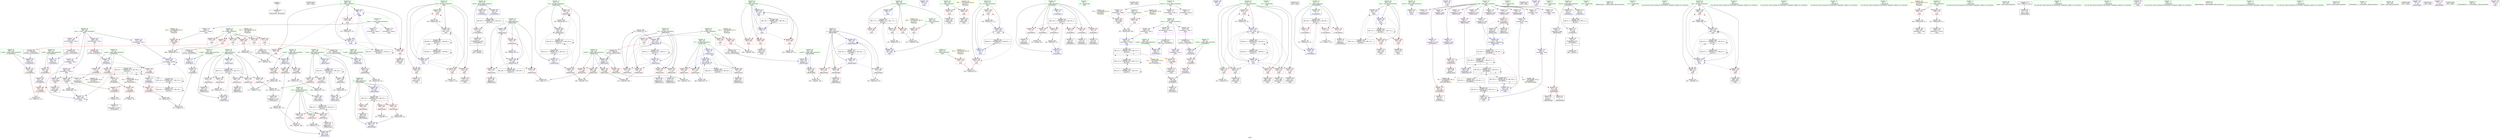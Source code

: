 digraph "SVFG" {
	label="SVFG";

	Node0x55bde8091c20 [shape=record,color=grey,label="{NodeID: 0\nNullPtr}"];
	Node0x55bde8091c20 -> Node0x55bde80ca9a0[style=solid];
	Node0x55bde812c120 [shape=record,color=black,label="{NodeID: 609\n328 = PHI()\n}"];
	Node0x55bde80d8320 [shape=record,color=blue,label="{NodeID: 277\n106\<--100\ny.addr\<--y\n_Z7outsidePiS_i\n}"];
	Node0x55bde80d8320 -> Node0x55bde80d1010[style=dashed];
	Node0x55bde80cc160 [shape=record,color=red,label="{NodeID: 194\n183\<--152\n\<--j\n_Z9lineClearii\n}"];
	Node0x55bde80cc160 -> Node0x55bde80cb460[style=solid];
	Node0x55bde80c9470 [shape=record,color=black,label="{NodeID: 111\n521\<--520\nidxprom67\<--\nmain\n}"];
	Node0x55bde80b26d0 [shape=record,color=green,label="{NodeID: 28\n102\<--103\nretval\<--retval_field_insensitive\n_Z7outsidePiS_i\n}"];
	Node0x55bde80b26d0 -> Node0x55bde80d0f40[style=solid];
	Node0x55bde80b26d0 -> Node0x55bde80d8590[style=solid];
	Node0x55bde80b26d0 -> Node0x55bde80d8730[style=solid];
	Node0x55bde80d24a0 [shape=record,color=grey,label="{NodeID: 388\n232 = Binary(231, 61, )\n}"];
	Node0x55bde80d24a0 -> Node0x55bde80d90f0[style=solid];
	Node0x55bde80d99e0 [shape=record,color=blue,label="{NodeID: 305\n288\<--324\ni\<--inc\n_Z8printMapii\n}"];
	Node0x55bde80d99e0 -> Node0x55bde80cd4e0[style=dashed];
	Node0x55bde80d99e0 -> Node0x55bde80cd5b0[style=dashed];
	Node0x55bde80d99e0 -> Node0x55bde80cd680[style=dashed];
	Node0x55bde80d99e0 -> Node0x55bde80d99e0[style=dashed];
	Node0x55bde80d99e0 -> Node0x55bde80fbb90[style=dashed];
	Node0x55bde80cd820 [shape=record,color=red,label="{NodeID: 222\n386\<--344\n\<--T\nmain\n}"];
	Node0x55bde80cd820 -> Node0x55bde80e4550[style=solid];
	Node0x55bde80cf2d0 [shape=record,color=purple,label="{NodeID: 139\n389\<--16\n\<--.str.3\nmain\n}"];
	Node0x55bde80c9ee0 [shape=record,color=green,label="{NodeID: 56\n354\<--355\nr\<--r_field_insensitive\nmain\n}"];
	Node0x55bde80c9ee0 -> Node0x55bde80d6100[style=solid];
	Node0x55bde80c9ee0 -> Node0x55bde80d61d0[style=solid];
	Node0x55bde80e3650 [shape=record,color=grey,label="{NodeID: 416\n512 = cmp(511, 46, )\n}"];
	Node0x55bde80d6d30 [shape=record,color=red,label="{NodeID: 250\n537\<--370\n\<--i13\nmain\n}"];
	Node0x55bde80d6d30 -> Node0x55bde80d36a0[style=solid];
	Node0x55bde80d0990 [shape=record,color=red,label="{NodeID: 167\n73\<--36\n\<--i\n_Z5checkPiS_i\n}"];
	Node0x55bde80d0990 -> Node0x55bde80caeb0[style=solid];
	Node0x55bde80cb600 [shape=record,color=black,label="{NodeID: 84\n213\<--212\nidxprom14\<--\n_Z9lineClearii\n}"];
	Node0x55bde80a72b0 [shape=record,color=green,label="{NodeID: 1\n10\<--1\n.str\<--dummyObj\nGlob }"];
	Node0x55bde812c220 [shape=record,color=black,label="{NodeID: 610\n380 = PHI()\n}"];
	Node0x55bde80d83f0 [shape=record,color=blue,label="{NodeID: 278\n108\<--101\nh.addr\<--h\n_Z7outsidePiS_i\n}"];
	Node0x55bde80d83f0 -> Node0x55bde80d10e0[style=dashed];
	Node0x55bde80cc230 [shape=record,color=red,label="{NodeID: 195\n215\<--152\n\<--j\n_Z9lineClearii\n}"];
	Node0x55bde80cc230 -> Node0x55bde80cb6d0[style=solid];
	Node0x55bde80c9540 [shape=record,color=black,label="{NodeID: 112\n524\<--523\nidxprom69\<--\nmain\n}"];
	Node0x55bde80b27a0 [shape=record,color=green,label="{NodeID: 29\n104\<--105\nx.addr\<--x.addr_field_insensitive\n_Z7outsidePiS_i\n}"];
	Node0x55bde80b27a0 -> Node0x55bde80d8250[style=solid];
	Node0x55bde80d2620 [shape=record,color=grey,label="{NodeID: 389\n468 = Binary(466, 467, )\n}"];
	Node0x55bde80d2620 -> Node0x55bde80da470[style=solid];
	Node0x55bde80d9ab0 [shape=record,color=blue,label="{NodeID: 306\n286\<--331\nj\<--dec\n_Z8printMapii\n}"];
	Node0x55bde80d9ab0 -> Node0x55bde80fc090[style=dashed];
	Node0x55bde80cd8f0 [shape=record,color=red,label="{NodeID: 223\n394\<--346\n\<--w\nmain\n}"];
	Node0x55bde80cd8f0 -> Node0x55bde80e37d0[style=solid];
	Node0x55bde80cf3a0 [shape=record,color=purple,label="{NodeID: 140\n428\<--16\n\<--.str.3\nmain\n}"];
	Node0x55bde80c9fb0 [shape=record,color=green,label="{NodeID: 57\n356\<--357\nx\<--x_field_insensitive\nmain\n}"];
	Node0x55bde80c9fb0 -> Node0x55bde80d62a0[style=solid];
	Node0x55bde80e37d0 [shape=record,color=grey,label="{NodeID: 417\n395 = cmp(393, 394, )\n}"];
	Node0x55bde80d6e00 [shape=record,color=red,label="{NodeID: 251\n436\<--372\n\<--j18\nmain\n}"];
	Node0x55bde80d6e00 -> Node0x55bde80e3f50[style=solid];
	Node0x55bde80d0a60 [shape=record,color=red,label="{NodeID: 168\n87\<--36\n\<--i\n_Z5checkPiS_i\n}"];
	Node0x55bde80d0a60 -> Node0x55bde80d3b20[style=solid];
	Node0x55bde80cb6d0 [shape=record,color=black,label="{NodeID: 85\n216\<--215\nidxprom16\<--\n_Z9lineClearii\n}"];
	Node0x55bde80a7aa0 [shape=record,color=green,label="{NodeID: 2\n12\<--1\n.str.1\<--dummyObj\nGlob }"];
	Node0x55bde812c320 [shape=record,color=black,label="{NodeID: 611\n390 = PHI()\n}"];
	Node0x55bde80f7f90 [shape=record,color=black,label="{NodeID: 445\nMR_43V_3 = PHI(MR_43V_4, MR_43V_2, )\npts\{159 \}\n}"];
	Node0x55bde80f7f90 -> Node0x55bde80cca50[style=dashed];
	Node0x55bde80f7f90 -> Node0x55bde80ccb20[style=dashed];
	Node0x55bde80f7f90 -> Node0x55bde80ccbf0[style=dashed];
	Node0x55bde80f7f90 -> Node0x55bde80d95d0[style=dashed];
	Node0x55bde80d84c0 [shape=record,color=blue,label="{NodeID: 279\n110\<--42\ni\<--\n_Z7outsidePiS_i\n}"];
	Node0x55bde80d84c0 -> Node0x55bde80fb690[style=dashed];
	Node0x55bde80cc300 [shape=record,color=red,label="{NodeID: 196\n223\<--152\n\<--j\n_Z9lineClearii\n}"];
	Node0x55bde80cc300 -> Node0x55bde80d3ca0[style=solid];
	Node0x55bde80c9610 [shape=record,color=black,label="{NodeID: 113\n545\<--544\ntobool79\<--\nmain\n}"];
	Node0x55bde80b2870 [shape=record,color=green,label="{NodeID: 30\n106\<--107\ny.addr\<--y.addr_field_insensitive\n_Z7outsidePiS_i\n}"];
	Node0x55bde80b2870 -> Node0x55bde80d1010[style=solid];
	Node0x55bde80b2870 -> Node0x55bde80d8320[style=solid];
	Node0x55bde80d27a0 [shape=record,color=grey,label="{NodeID: 390\n418 = Binary(417, 61, )\n}"];
	Node0x55bde80d27a0 -> Node0x55bde80da060[style=solid];
	Node0x55bde80d9b80 [shape=record,color=blue,label="{NodeID: 307\n342\<--42\nretval\<--\nmain\n}"];
	Node0x55bde80cd9c0 [shape=record,color=red,label="{NodeID: 224\n532\<--346\n\<--w\nmain\n|{<s0>8}}"];
	Node0x55bde80cd9c0:s0 -> Node0x55bde812d080[style=solid,color=red];
	Node0x55bde80cf470 [shape=record,color=purple,label="{NodeID: 141\n542\<--18\n\<--.str.4\nmain\n}"];
	Node0x55bde80ca080 [shape=record,color=green,label="{NodeID: 58\n358\<--359\nnow_x\<--now_x_field_insensitive\nmain\n}"];
	Node0x55bde80ca080 -> Node0x55bde80cf610[style=solid];
	Node0x55bde80ca080 -> Node0x55bde80cf6e0[style=solid];
	Node0x55bde80ca080 -> Node0x55bde80cf7b0[style=solid];
	Node0x55bde80ca080 -> Node0x55bde80cf880[style=solid];
	Node0x55bde80e3950 [shape=record,color=grey,label="{NodeID: 418\n53 = cmp(52, 42, )\n}"];
	Node0x55bde80d6ed0 [shape=record,color=red,label="{NodeID: 252\n446\<--372\n\<--j18\nmain\n}"];
	Node0x55bde80d6ed0 -> Node0x55bde80c8d20[style=solid];
	Node0x55bde80d0b30 [shape=record,color=red,label="{NodeID: 169\n52\<--51\n\<--arrayidx\n_Z5checkPiS_i\n}"];
	Node0x55bde80d0b30 -> Node0x55bde80e3950[style=solid];
	Node0x55bde80cb7a0 [shape=record,color=black,label="{NodeID: 86\n219\<--218\ntobool18\<--\n_Z9lineClearii\n}"];
	Node0x55bde80b1f90 [shape=record,color=green,label="{NodeID: 3\n14\<--1\n.str.2\<--dummyObj\nGlob }"];
	Node0x55bde812c420 [shape=record,color=black,label="{NodeID: 612\n429 = PHI()\n}"];
	Node0x55bde80f8490 [shape=record,color=black,label="{NodeID: 446\nMR_45V_2 = PHI(MR_45V_4, MR_45V_1, )\npts\{161 \}\n}"];
	Node0x55bde80f8490 -> Node0x55bde80d9360[style=dashed];
	Node0x55bde80d8590 [shape=record,color=blue,label="{NodeID: 280\n102\<--92\nretval\<--\n_Z7outsidePiS_i\n}"];
	Node0x55bde80d8590 -> Node0x55bde81054a0[style=dashed];
	Node0x55bde80cc3d0 [shape=record,color=red,label="{NodeID: 197\n237\<--152\n\<--j\n_Z9lineClearii\n}"];
	Node0x55bde80cc3d0 -> Node0x55bde80de340[style=solid];
	Node0x55bde80c96e0 [shape=record,color=purple,label="{NodeID: 114\n442\<--4\narrayidx23\<--mino_x\nmain\n}"];
	Node0x55bde80b2940 [shape=record,color=green,label="{NodeID: 31\n108\<--109\nh.addr\<--h.addr_field_insensitive\n_Z7outsidePiS_i\n}"];
	Node0x55bde80b2940 -> Node0x55bde80d10e0[style=solid];
	Node0x55bde80b2940 -> Node0x55bde80d83f0[style=solid];
	Node0x55bde80d2920 [shape=record,color=grey,label="{NodeID: 391\n293 = Binary(292, 61, )\n}"];
	Node0x55bde80d2920 -> Node0x55bde80d9840[style=solid];
	Node0x55bde80d9c50 [shape=record,color=blue,label="{NodeID: 308\n364\<--61\ntt\<--\nmain\n}"];
	Node0x55bde80d9c50 -> Node0x55bde80f4d90[style=dashed];
	Node0x55bde80cda90 [shape=record,color=red,label="{NodeID: 225\n550\<--346\n\<--w\nmain\n|{<s0>11}}"];
	Node0x55bde80cda90:s0 -> Node0x55bde812d300[style=solid,color=red];
	Node0x55bde80cf540 [shape=record,color=purple,label="{NodeID: 142\n547\<--20\n\<--.str.5\nmain\n}"];
	Node0x55bde80ca150 [shape=record,color=green,label="{NodeID: 59\n360\<--361\nnow_y\<--now_y_field_insensitive\nmain\n}"];
	Node0x55bde80ca150 -> Node0x55bde80cf950[style=solid];
	Node0x55bde80ca150 -> Node0x55bde80cfa20[style=solid];
	Node0x55bde80ca150 -> Node0x55bde80cfaf0[style=solid];
	Node0x55bde80ca150 -> Node0x55bde80cfbc0[style=solid];
	Node0x55bde80ca150 -> Node0x55bde80cfc90[style=solid];
	Node0x55bde80e3ad0 [shape=record,color=grey,label="{NodeID: 419\n63 = cmp(60, 62, )\n}"];
	Node0x55bde80d6fa0 [shape=record,color=red,label="{NodeID: 253\n452\<--372\n\<--j18\nmain\n}"];
	Node0x55bde80d6fa0 -> Node0x55bde80c8df0[style=solid];
	Node0x55bde80d0c00 [shape=record,color=red,label="{NodeID: 170\n59\<--58\n\<--arrayidx3\n_Z5checkPiS_i\n}"];
	Node0x55bde80d0c00 -> Node0x55bde80d2c20[style=solid];
	Node0x55bde80cb870 [shape=record,color=black,label="{NodeID: 87\n228\<--218\nfrombool\<--\n_Z9lineClearii\n}"];
	Node0x55bde80cb870 -> Node0x55bde80d9020[style=solid];
	Node0x55bde80a76f0 [shape=record,color=green,label="{NodeID: 4\n16\<--1\n.str.3\<--dummyObj\nGlob }"];
	Node0x55bde812c520 [shape=record,color=black,label="{NodeID: 613\n482 = PHI(24, )\n}"];
	Node0x55bde80f8990 [shape=record,color=black,label="{NodeID: 447\nMR_16V_6 = PHI(MR_16V_7, MR_16V_2, )\npts\{90000 \}\n|{|<s2>8}}"];
	Node0x55bde80f8990 -> Node0x55bde80d9430[style=dashed];
	Node0x55bde80f8990 -> Node0x55bde80f8990[style=dashed];
	Node0x55bde80f8990:s2 -> Node0x55bde8102ca0[style=dashed,color=blue];
	Node0x55bde80d8660 [shape=record,color=blue,label="{NodeID: 281\n110\<--132\ni\<--inc\n_Z7outsidePiS_i\n}"];
	Node0x55bde80d8660 -> Node0x55bde80fb690[style=dashed];
	Node0x55bde80cc4a0 [shape=record,color=red,label="{NodeID: 198\n176\<--154\n\<--i\n_Z9lineClearii\n}"];
	Node0x55bde80cc4a0 -> Node0x55bde80e4250[style=solid];
	Node0x55bde80c97b0 [shape=record,color=purple,label="{NodeID: 115\n445\<--4\narrayidx25\<--mino_x\nmain\n}"];
	Node0x55bde80b2a10 [shape=record,color=green,label="{NodeID: 32\n110\<--111\ni\<--i_field_insensitive\n_Z7outsidePiS_i\n}"];
	Node0x55bde80b2a10 -> Node0x55bde80d11b0[style=solid];
	Node0x55bde80b2a10 -> Node0x55bde80d1280[style=solid];
	Node0x55bde80b2a10 -> Node0x55bde80d1350[style=solid];
	Node0x55bde80b2a10 -> Node0x55bde80d84c0[style=solid];
	Node0x55bde80b2a10 -> Node0x55bde80d8660[style=solid];
	Node0x55bde80d2aa0 [shape=record,color=grey,label="{NodeID: 392\n401 = Binary(400, 170, )\n}"];
	Node0x55bde80d2aa0 -> Node0x55bde80e34d0[style=solid];
	Node0x55bde80d9d20 [shape=record,color=blue,label="{NodeID: 309\n366\<--42\ni\<--\nmain\n}"];
	Node0x55bde80d9d20 -> Node0x55bde80d6780[style=dashed];
	Node0x55bde80d9d20 -> Node0x55bde80d6850[style=dashed];
	Node0x55bde80d9d20 -> Node0x55bde80d6920[style=dashed];
	Node0x55bde80d9d20 -> Node0x55bde80da060[style=dashed];
	Node0x55bde80d9d20 -> Node0x55bde80f5290[style=dashed];
	Node0x55bde80cdb60 [shape=record,color=red,label="{NodeID: 226\n400\<--348\n\<--h\nmain\n}"];
	Node0x55bde80cdb60 -> Node0x55bde80d2aa0[style=solid];
	Node0x55bde80cf610 [shape=record,color=purple,label="{NodeID: 143\n454\<--358\narrayidx30\<--now_x\nmain\n}"];
	Node0x55bde80cf610 -> Node0x55bde80da3a0[style=solid];
	Node0x55bde80ca220 [shape=record,color=green,label="{NodeID: 60\n362\<--363\nover\<--over_field_insensitive\nmain\n}"];
	Node0x55bde80ca220 -> Node0x55bde80d6370[style=solid];
	Node0x55bde80ca220 -> Node0x55bde80d6440[style=solid];
	Node0x55bde80ca220 -> Node0x55bde80da130[style=solid];
	Node0x55bde80ca220 -> Node0x55bde80da880[style=solid];
	Node0x55bde80e3c50 [shape=record,color=grey,label="{NodeID: 420\n303 = cmp(301, 302, )\n}"];
	Node0x55bde80d7070 [shape=record,color=red,label="{NodeID: 254\n463\<--372\n\<--j18\nmain\n}"];
	Node0x55bde80d7070 -> Node0x55bde80c9060[style=solid];
	Node0x55bde80d0cd0 [shape=record,color=red,label="{NodeID: 171\n69\<--68\n\<--arrayidx6\n_Z5checkPiS_i\n}"];
	Node0x55bde80d0cd0 -> Node0x55bde80cade0[style=solid];
	Node0x55bde80cb940 [shape=record,color=black,label="{NodeID: 88\n221\<--220\nidxprom19\<--\n_Z9lineClearii\n}"];
	Node0x55bde80a7440 [shape=record,color=green,label="{NodeID: 5\n18\<--1\n.str.4\<--dummyObj\nGlob }"];
	Node0x55bde812c680 [shape=record,color=black,label="{NodeID: 614\n504 = PHI(98, )\n}"];
	Node0x55bde810bc70 [shape=record,color=yellow,style=double,label="{NodeID: 531\n91V_1 = ENCHI(MR_91V_0)\npts\{50000 \}\nFun[main]}"];
	Node0x55bde810bc70 -> Node0x55bde80d7890[style=dashed];
	Node0x55bde80f8e90 [shape=record,color=black,label="{NodeID: 448\nMR_14V_7 = PHI(MR_14V_8, MR_14V_5, )\npts\{361 \}\n|{|<s5>6|<s6>7}}"];
	Node0x55bde80f8e90 -> Node0x55bde80d7a30[style=dashed];
	Node0x55bde80f8e90 -> Node0x55bde80d7bd0[style=dashed];
	Node0x55bde80f8e90 -> Node0x55bde80da6e0[style=dashed];
	Node0x55bde80f8e90 -> Node0x55bde80f8e90[style=dashed];
	Node0x55bde80f8e90 -> Node0x55bde80fd990[style=dashed];
	Node0x55bde80f8e90:s5 -> Node0x55bde810a520[style=dashed,color=red];
	Node0x55bde80f8e90:s6 -> Node0x55bde810ab70[style=dashed,color=red];
	Node0x55bde80d8730 [shape=record,color=blue,label="{NodeID: 282\n102\<--84\nretval\<--\n_Z7outsidePiS_i\n}"];
	Node0x55bde80d8730 -> Node0x55bde81054a0[style=dashed];
	Node0x55bde80cc570 [shape=record,color=red,label="{NodeID: 199\n180\<--154\n\<--i\n_Z9lineClearii\n}"];
	Node0x55bde80cc570 -> Node0x55bde80cb390[style=solid];
	Node0x55bde80ce020 [shape=record,color=purple,label="{NodeID: 116\n448\<--4\narrayidx27\<--mino_x\nmain\n}"];
	Node0x55bde80ce020 -> Node0x55bde80d7890[style=solid];
	Node0x55bde80b2ae0 [shape=record,color=green,label="{NodeID: 33\n139\<--140\n_Z9lineClearii\<--_Z9lineClearii_field_insensitive\n}"];
	Node0x55bde80d2c20 [shape=record,color=grey,label="{NodeID: 393\n60 = Binary(59, 61, )\n}"];
	Node0x55bde80d2c20 -> Node0x55bde80e3ad0[style=solid];
	Node0x55bde80d9df0 [shape=record,color=blue,label="{NodeID: 310\n368\<--42\nj\<--\nmain\n}"];
	Node0x55bde80d9df0 -> Node0x55bde80d69f0[style=dashed];
	Node0x55bde80d9df0 -> Node0x55bde80d6ac0[style=dashed];
	Node0x55bde80d9df0 -> Node0x55bde80d6b90[style=dashed];
	Node0x55bde80d9df0 -> Node0x55bde80d9df0[style=dashed];
	Node0x55bde80d9df0 -> Node0x55bde80d9f90[style=dashed];
	Node0x55bde80d9df0 -> Node0x55bde80f5790[style=dashed];
	Node0x55bde80cdc30 [shape=record,color=red,label="{NodeID: 227\n467\<--348\n\<--h\nmain\n}"];
	Node0x55bde80cdc30 -> Node0x55bde80d2620[style=solid];
	Node0x55bde80cf6e0 [shape=record,color=purple,label="{NodeID: 144\n479\<--358\narraydecay\<--now_x\nmain\n|{<s0>6}}"];
	Node0x55bde80cf6e0:s0 -> Node0x55bde812c780[style=solid,color=red];
	Node0x55bde80ca2f0 [shape=record,color=green,label="{NodeID: 61\n364\<--365\ntt\<--tt_field_insensitive\nmain\n}"];
	Node0x55bde80ca2f0 -> Node0x55bde80d6510[style=solid];
	Node0x55bde80ca2f0 -> Node0x55bde80d65e0[style=solid];
	Node0x55bde80ca2f0 -> Node0x55bde80d66b0[style=solid];
	Node0x55bde80ca2f0 -> Node0x55bde80d9c50[style=solid];
	Node0x55bde80ca2f0 -> Node0x55bde80dac90[style=solid];
	Node0x55bde810a440 [shape=record,color=yellow,style=double,label="{NodeID: 504\n12V_1 = ENCHI(MR_12V_0)\npts\{359 \}\nFun[_Z5checkPiS_i]}"];
	Node0x55bde810a440 -> Node0x55bde80d0cd0[style=dashed];
	Node0x55bde80e3dd0 [shape=record,color=grey,label="{NodeID: 421\n256 = cmp(254, 255, )\n}"];
	Node0x55bde80d7140 [shape=record,color=red,label="{NodeID: 255\n469\<--372\n\<--j18\nmain\n}"];
	Node0x55bde80d7140 -> Node0x55bde80c9130[style=solid];
	Node0x55bde80d0da0 [shape=record,color=red,label="{NodeID: 172\n76\<--75\n\<--arrayidx10\n_Z5checkPiS_i\n}"];
	Node0x55bde80d0da0 -> Node0x55bde80d2f20[style=solid];
	Node0x55bde80cba10 [shape=record,color=black,label="{NodeID: 89\n226\<--225\nidxprom21\<--sub\n_Z9lineClearii\n}"];
	Node0x55bde80a74d0 [shape=record,color=green,label="{NodeID: 6\n20\<--1\n.str.5\<--dummyObj\nGlob }"];
	Node0x55bde812c780 [shape=record,color=black,label="{NodeID: 615\n25 = PHI(479, )\n0th arg _Z5checkPiS_i }"];
	Node0x55bde812c780 -> Node0x55bde80d7ca0[style=solid];
	Node0x55bde810bd50 [shape=record,color=yellow,style=double,label="{NodeID: 532\n93V_1 = ENCHI(MR_93V_0)\npts\{70000 \}\nFun[main]}"];
	Node0x55bde810bd50 -> Node0x55bde80d7960[style=dashed];
	Node0x55bde80d8800 [shape=record,color=blue,label="{NodeID: 283\n144\<--142\nw.addr\<--w\n_Z9lineClearii\n}"];
	Node0x55bde80d8800 -> Node0x55bde80d14f0[style=dashed];
	Node0x55bde80d8800 -> Node0x55bde80d15c0[style=dashed];
	Node0x55bde80d8800 -> Node0x55bde80d1690[style=dashed];
	Node0x55bde80d8800 -> Node0x55bde80d1760[style=dashed];
	Node0x55bde80cc640 [shape=record,color=red,label="{NodeID: 200\n194\<--154\n\<--i\n_Z9lineClearii\n}"];
	Node0x55bde80cc640 -> Node0x55bde80e28d0[style=solid];
	Node0x55bde80ce0f0 [shape=record,color=purple,label="{NodeID: 117\n459\<--6\narrayidx33\<--mino_y\nmain\n}"];
	Node0x55bde80b2bb0 [shape=record,color=green,label="{NodeID: 34\n144\<--145\nw.addr\<--w.addr_field_insensitive\n_Z9lineClearii\n}"];
	Node0x55bde80b2bb0 -> Node0x55bde80d14f0[style=solid];
	Node0x55bde80b2bb0 -> Node0x55bde80d15c0[style=solid];
	Node0x55bde80b2bb0 -> Node0x55bde80d1690[style=solid];
	Node0x55bde80b2bb0 -> Node0x55bde80d1760[style=solid];
	Node0x55bde80b2bb0 -> Node0x55bde80d8800[style=solid];
	Node0x55bde80d2da0 [shape=record,color=grey,label="{NodeID: 394\n556 = Binary(555, 61, )\n}"];
	Node0x55bde80d2da0 -> Node0x55bde80dac90[style=solid];
	Node0x55bde80d9ec0 [shape=record,color=blue,label="{NodeID: 311\n409\<--265\narrayidx9\<--\nmain\n}"];
	Node0x55bde80d9ec0 -> Node0x55bde80d9ec0[style=dashed];
	Node0x55bde80d9ec0 -> Node0x55bde81081a0[style=dashed];
	Node0x55bde80cdd00 [shape=record,color=red,label="{NodeID: 228\n481\<--348\n\<--h\nmain\n|{<s0>6}}"];
	Node0x55bde80cdd00:s0 -> Node0x55bde812cb80[style=solid,color=red];
	Node0x55bde80cf7b0 [shape=record,color=purple,label="{NodeID: 145\n501\<--358\narraydecay55\<--now_x\nmain\n|{<s0>7}}"];
	Node0x55bde80cf7b0:s0 -> Node0x55bde812ccc0[style=solid,color=red];
	Node0x55bde80ca3c0 [shape=record,color=green,label="{NodeID: 62\n366\<--367\ni\<--i_field_insensitive\nmain\n}"];
	Node0x55bde80ca3c0 -> Node0x55bde80d6780[style=solid];
	Node0x55bde80ca3c0 -> Node0x55bde80d6850[style=solid];
	Node0x55bde80ca3c0 -> Node0x55bde80d6920[style=solid];
	Node0x55bde80ca3c0 -> Node0x55bde80d9d20[style=solid];
	Node0x55bde80ca3c0 -> Node0x55bde80da060[style=solid];
	Node0x55bde810a520 [shape=record,color=yellow,style=double,label="{NodeID: 505\n14V_1 = ENCHI(MR_14V_0)\npts\{361 \}\nFun[_Z5checkPiS_i]}"];
	Node0x55bde810a520 -> Node0x55bde80d0b30[style=dashed];
	Node0x55bde810a520 -> Node0x55bde80d0c00[style=dashed];
	Node0x55bde810a520 -> Node0x55bde80d0da0[style=dashed];
	Node0x55bde80e3f50 [shape=record,color=grey,label="{NodeID: 422\n437 = cmp(436, 46, )\n}"];
	Node0x55bde80d7210 [shape=record,color=red,label="{NodeID: 256\n474\<--372\n\<--j18\nmain\n}"];
	Node0x55bde80d7210 -> Node0x55bde80e25d0[style=solid];
	Node0x55bde80d0e70 [shape=record,color=red,label="{NodeID: 173\n80\<--79\n\<--arrayidx13\n_Z5checkPiS_i\n}"];
	Node0x55bde80d0e70 -> Node0x55bde80cb050[style=solid];
	Node0x55bde80cbae0 [shape=record,color=black,label="{NodeID: 90\n259\<--258\nidxprom41\<--\n_Z9lineClearii\n}"];
	Node0x55bde80c77a0 [shape=record,color=green,label="{NodeID: 7\n42\<--1\n\<--dummyObj\nCan only get source location for instruction, argument, global var or function.}"];
	Node0x55bde812ca40 [shape=record,color=black,label="{NodeID: 616\n26 = PHI(480, )\n1st arg _Z5checkPiS_i }"];
	Node0x55bde812ca40 -> Node0x55bde80d7d70[style=solid];
	Node0x55bde80d88d0 [shape=record,color=blue,label="{NodeID: 284\n146\<--143\nh.addr\<--h\n_Z9lineClearii\n}"];
	Node0x55bde80d88d0 -> Node0x55bde80d1830[style=dashed];
	Node0x55bde80d88d0 -> Node0x55bde80d1900[style=dashed];
	Node0x55bde80d88d0 -> Node0x55bde80d19d0[style=dashed];
	Node0x55bde80cc710 [shape=record,color=red,label="{NodeID: 201\n208\<--156\n\<--i10\n_Z9lineClearii\n}"];
	Node0x55bde80cc710 -> Node0x55bde80e4850[style=solid];
	Node0x55bde80ce1c0 [shape=record,color=purple,label="{NodeID: 118\n462\<--6\narrayidx35\<--mino_y\nmain\n}"];
	Node0x55bde80b2c80 [shape=record,color=green,label="{NodeID: 35\n146\<--147\nh.addr\<--h.addr_field_insensitive\n_Z9lineClearii\n}"];
	Node0x55bde80b2c80 -> Node0x55bde80d1830[style=solid];
	Node0x55bde80b2c80 -> Node0x55bde80d1900[style=solid];
	Node0x55bde80b2c80 -> Node0x55bde80d19d0[style=solid];
	Node0x55bde80b2c80 -> Node0x55bde80d88d0[style=solid];
	Node0x55bde8102ca0 [shape=record,color=black,label="{NodeID: 478\nMR_16V_6 = PHI(MR_16V_7, MR_16V_3, )\npts\{90000 \}\n|{|<s3>6|<s4>11}}"];
	Node0x55bde8102ca0 -> Node0x55bde80f7090[style=dashed];
	Node0x55bde8102ca0 -> Node0x55bde8102ca0[style=dashed];
	Node0x55bde8102ca0 -> Node0x55bde81040a0[style=dashed];
	Node0x55bde8102ca0:s3 -> Node0x55bde810a600[style=dashed,color=red];
	Node0x55bde8102ca0:s4 -> Node0x55bde810cbb0[style=dashed,color=red];
	Node0x55bde80d2f20 [shape=record,color=grey,label="{NodeID: 395\n77 = Binary(76, 61, )\n}"];
	Node0x55bde80d2f20 -> Node0x55bde80caf80[style=solid];
	Node0x55bde80d9f90 [shape=record,color=blue,label="{NodeID: 312\n368\<--413\nj\<--inc\nmain\n}"];
	Node0x55bde80d9f90 -> Node0x55bde80d69f0[style=dashed];
	Node0x55bde80d9f90 -> Node0x55bde80d6ac0[style=dashed];
	Node0x55bde80d9f90 -> Node0x55bde80d6b90[style=dashed];
	Node0x55bde80d9f90 -> Node0x55bde80d9df0[style=dashed];
	Node0x55bde80d9f90 -> Node0x55bde80d9f90[style=dashed];
	Node0x55bde80d9f90 -> Node0x55bde80f5790[style=dashed];
	Node0x55bde80cddd0 [shape=record,color=red,label="{NodeID: 229\n503\<--348\n\<--h\nmain\n|{<s0>7}}"];
	Node0x55bde80cddd0:s0 -> Node0x55bde812cf40[style=solid,color=red];
	Node0x55bde80cf880 [shape=record,color=purple,label="{NodeID: 146\n516\<--358\narrayidx64\<--now_x\nmain\n}"];
	Node0x55bde80cf880 -> Node0x55bde80d7b00[style=solid];
	Node0x55bde80ca490 [shape=record,color=green,label="{NodeID: 63\n368\<--369\nj\<--j_field_insensitive\nmain\n}"];
	Node0x55bde80ca490 -> Node0x55bde80d69f0[style=solid];
	Node0x55bde80ca490 -> Node0x55bde80d6ac0[style=solid];
	Node0x55bde80ca490 -> Node0x55bde80d6b90[style=solid];
	Node0x55bde80ca490 -> Node0x55bde80d9df0[style=solid];
	Node0x55bde80ca490 -> Node0x55bde80d9f90[style=solid];
	Node0x55bde810a600 [shape=record,color=yellow,style=double,label="{NodeID: 506\n16V_1 = ENCHI(MR_16V_0)\npts\{90000 \}\nFun[_Z5checkPiS_i]}"];
	Node0x55bde810a600 -> Node0x55bde80d0e70[style=dashed];
	Node0x55bde80e40d0 [shape=record,color=grey,label="{NodeID: 423\n45 = cmp(44, 46, )\n}"];
	Node0x55bde80d72e0 [shape=record,color=red,label="{NodeID: 257\n486\<--374\n\<--j46\nmain\n}"];
	Node0x55bde80d72e0 -> Node0x55bde80e46d0[style=solid];
	Node0x55bde80d0f40 [shape=record,color=red,label="{NodeID: 174\n137\<--102\n\<--retval\n_Z7outsidePiS_i\n}"];
	Node0x55bde80d0f40 -> Node0x55bde80cb2c0[style=solid];
	Node0x55bde80cbbb0 [shape=record,color=black,label="{NodeID: 91\n262\<--261\nidxprom43\<--\n_Z9lineClearii\n}"];
	Node0x55bde80c7830 [shape=record,color=green,label="{NodeID: 8\n46\<--1\n\<--dummyObj\nCan only get source location for instruction, argument, global var or function.}"];
	Node0x55bde812cb80 [shape=record,color=black,label="{NodeID: 617\n27 = PHI(481, )\n2nd arg _Z5checkPiS_i }"];
	Node0x55bde812cb80 -> Node0x55bde80d7e40[style=solid];
	Node0x55bde80d89a0 [shape=record,color=blue,label="{NodeID: 285\n148\<--42\nmove\<--\n_Z9lineClearii\n}"];
	Node0x55bde80d89a0 -> Node0x55bde81059a0[style=dashed];
	Node0x55bde80cc7e0 [shape=record,color=red,label="{NodeID: 202\n212\<--156\n\<--i10\n_Z9lineClearii\n}"];
	Node0x55bde80cc7e0 -> Node0x55bde80cb600[style=solid];
	Node0x55bde80ce290 [shape=record,color=purple,label="{NodeID: 119\n465\<--6\narrayidx37\<--mino_y\nmain\n}"];
	Node0x55bde80ce290 -> Node0x55bde80d7960[style=solid];
	Node0x55bde80c80c0 [shape=record,color=green,label="{NodeID: 36\n148\<--149\nmove\<--move_field_insensitive\n_Z9lineClearii\n}"];
	Node0x55bde80c80c0 -> Node0x55bde80d1aa0[style=solid];
	Node0x55bde80c80c0 -> Node0x55bde80d1b70[style=solid];
	Node0x55bde80c80c0 -> Node0x55bde80d1c40[style=solid];
	Node0x55bde80c80c0 -> Node0x55bde80d89a0[style=solid];
	Node0x55bde80c80c0 -> Node0x55bde80d8e80[style=solid];
	Node0x55bde80d30a0 [shape=record,color=grey,label="{NodeID: 396\n273 = Binary(272, 61, )\n}"];
	Node0x55bde80d30a0 -> Node0x55bde80d95d0[style=solid];
	Node0x55bde80da060 [shape=record,color=blue,label="{NodeID: 313\n366\<--418\ni\<--inc11\nmain\n}"];
	Node0x55bde80da060 -> Node0x55bde80d6780[style=dashed];
	Node0x55bde80da060 -> Node0x55bde80d6850[style=dashed];
	Node0x55bde80da060 -> Node0x55bde80d6920[style=dashed];
	Node0x55bde80da060 -> Node0x55bde80da060[style=dashed];
	Node0x55bde80da060 -> Node0x55bde80f5290[style=dashed];
	Node0x55bde80cdea0 [shape=record,color=red,label="{NodeID: 230\n533\<--348\n\<--h\nmain\n|{<s0>8}}"];
	Node0x55bde80cdea0:s0 -> Node0x55bde812d1c0[style=solid,color=red];
	Node0x55bde80cf950 [shape=record,color=purple,label="{NodeID: 147\n471\<--360\narrayidx40\<--now_y\nmain\n}"];
	Node0x55bde80cf950 -> Node0x55bde80da470[style=solid];
	Node0x55bde80ca560 [shape=record,color=green,label="{NodeID: 64\n370\<--371\ni13\<--i13_field_insensitive\nmain\n}"];
	Node0x55bde80ca560 -> Node0x55bde80d6c60[style=solid];
	Node0x55bde80ca560 -> Node0x55bde80d6d30[style=solid];
	Node0x55bde80ca560 -> Node0x55bde80da200[style=solid];
	Node0x55bde80ca560 -> Node0x55bde80dabc0[style=solid];
	Node0x55bde80e4250 [shape=record,color=grey,label="{NodeID: 424\n178 = cmp(176, 177, )\n}"];
	Node0x55bde80d73b0 [shape=record,color=red,label="{NodeID: 258\n489\<--374\n\<--j46\nmain\n}"];
	Node0x55bde80d73b0 -> Node0x55bde80c9200[style=solid];
	Node0x55bde80d1010 [shape=record,color=red,label="{NodeID: 175\n120\<--106\n\<--y.addr\n_Z7outsidePiS_i\n}"];
	Node0x55bde80d1010 -> Node0x55bde80d00a0[style=solid];
	Node0x55bde80cbc80 [shape=record,color=black,label="{NodeID: 92\n306\<--305\nidxprom\<--\n_Z8printMapii\n}"];
	Node0x55bde80c7ae0 [shape=record,color=green,label="{NodeID: 9\n61\<--1\n\<--dummyObj\nCan only get source location for instruction, argument, global var or function.}"];
	Node0x55bde812ccc0 [shape=record,color=black,label="{NodeID: 618\n99 = PHI(501, )\n0th arg _Z7outsidePiS_i }"];
	Node0x55bde812ccc0 -> Node0x55bde80d8250[style=solid];
	Node0x55bde80d8a70 [shape=record,color=blue,label="{NodeID: 286\n152\<--42\nj\<--\n_Z9lineClearii\n}"];
	Node0x55bde80d8a70 -> Node0x55bde81063a0[style=dashed];
	Node0x55bde80cc8b0 [shape=record,color=red,label="{NodeID: 203\n220\<--156\n\<--i10\n_Z9lineClearii\n}"];
	Node0x55bde80cc8b0 -> Node0x55bde80cb940[style=solid];
	Node0x55bde80ce360 [shape=record,color=purple,label="{NodeID: 120\n71\<--8\narrayidx8\<--map\n_Z5checkPiS_i\n}"];
	Node0x55bde80c8150 [shape=record,color=green,label="{NodeID: 37\n150\<--151\ncnt\<--cnt_field_insensitive\n_Z9lineClearii\n}"];
	Node0x55bde80c8150 -> Node0x55bde80d1d10[style=solid];
	Node0x55bde80c8150 -> Node0x55bde80cbfc0[style=solid];
	Node0x55bde80c8150 -> Node0x55bde80d8b40[style=solid];
	Node0x55bde80c8150 -> Node0x55bde80d8ce0[style=solid];
	Node0x55bde80d3220 [shape=record,color=grey,label="{NodeID: 397\n132 = Binary(131, 61, )\n}"];
	Node0x55bde80d3220 -> Node0x55bde80d8660[style=solid];
	Node0x55bde80da130 [shape=record,color=blue,label="{NodeID: 314\n362\<--265\nover\<--\nmain\n}"];
	Node0x55bde80da130 -> Node0x55bde80d6370[style=dashed];
	Node0x55bde80da130 -> Node0x55bde80d6440[style=dashed];
	Node0x55bde80da130 -> Node0x55bde80da880[style=dashed];
	Node0x55bde80da130 -> Node0x55bde80f4890[style=dashed];
	Node0x55bde80da130 -> Node0x55bde80fde90[style=dashed];
	Node0x55bde80d5e00 [shape=record,color=red,label="{NodeID: 231\n551\<--348\n\<--h\nmain\n|{<s0>11}}"];
	Node0x55bde80d5e00:s0 -> Node0x55bde812d440[style=solid,color=red];
	Node0x55bde80cfa20 [shape=record,color=purple,label="{NodeID: 148\n480\<--360\narraydecay44\<--now_y\nmain\n|{<s0>6}}"];
	Node0x55bde80cfa20:s0 -> Node0x55bde812ca40[style=solid,color=red];
	Node0x55bde80ca630 [shape=record,color=green,label="{NodeID: 65\n372\<--373\nj18\<--j18_field_insensitive\nmain\n}"];
	Node0x55bde80ca630 -> Node0x55bde80d6e00[style=solid];
	Node0x55bde80ca630 -> Node0x55bde80d6ed0[style=solid];
	Node0x55bde80ca630 -> Node0x55bde80d6fa0[style=solid];
	Node0x55bde80ca630 -> Node0x55bde80d7070[style=solid];
	Node0x55bde80ca630 -> Node0x55bde80d7140[style=solid];
	Node0x55bde80ca630 -> Node0x55bde80d7210[style=solid];
	Node0x55bde80ca630 -> Node0x55bde80da2d0[style=solid];
	Node0x55bde80ca630 -> Node0x55bde80da540[style=solid];
	Node0x55bde80e43d0 [shape=record,color=grey,label="{NodeID: 425\n171 = cmp(167, 169, )\n}"];
	Node0x55bde80d7480 [shape=record,color=red,label="{NodeID: 259\n496\<--374\n\<--j46\nmain\n}"];
	Node0x55bde80d7480 -> Node0x55bde80d3520[style=solid];
	Node0x55bde80d10e0 [shape=record,color=red,label="{NodeID: 176\n125\<--108\n\<--h.addr\n_Z7outsidePiS_i\n}"];
	Node0x55bde80d10e0 -> Node0x55bde80e2d50[style=solid];
	Node0x55bde80cbd50 [shape=record,color=black,label="{NodeID: 93\n309\<--308\nidxprom4\<--\n_Z8printMapii\n}"];
	Node0x55bde80c7b70 [shape=record,color=green,label="{NodeID: 10\n84\<--1\n\<--dummyObj\nCan only get source location for instruction, argument, global var or function.}"];
	Node0x55bde812ce00 [shape=record,color=black,label="{NodeID: 619\n100 = PHI(502, )\n1st arg _Z7outsidePiS_i }"];
	Node0x55bde812ce00 -> Node0x55bde80d8320[style=solid];
	Node0x55bde80d8b40 [shape=record,color=blue,label="{NodeID: 287\n150\<--42\ncnt\<--\n_Z9lineClearii\n}"];
	Node0x55bde80d8b40 -> Node0x55bde80d1d10[style=dashed];
	Node0x55bde80d8b40 -> Node0x55bde80cbfc0[style=dashed];
	Node0x55bde80d8b40 -> Node0x55bde80d8ce0[style=dashed];
	Node0x55bde80d8b40 -> Node0x55bde80f38a0[style=dashed];
	Node0x55bde80d8b40 -> Node0x55bde8105ea0[style=dashed];
	Node0x55bde80cc980 [shape=record,color=red,label="{NodeID: 204\n231\<--156\n\<--i10\n_Z9lineClearii\n}"];
	Node0x55bde80cc980 -> Node0x55bde80d24a0[style=solid];
	Node0x55bde80ce430 [shape=record,color=purple,label="{NodeID: 121\n79\<--8\narrayidx13\<--map\n_Z5checkPiS_i\n}"];
	Node0x55bde80ce430 -> Node0x55bde80d0e70[style=solid];
	Node0x55bde80c81e0 [shape=record,color=green,label="{NodeID: 38\n152\<--153\nj\<--j_field_insensitive\n_Z9lineClearii\n}"];
	Node0x55bde80c81e0 -> Node0x55bde80cc090[style=solid];
	Node0x55bde80c81e0 -> Node0x55bde80cc160[style=solid];
	Node0x55bde80c81e0 -> Node0x55bde80cc230[style=solid];
	Node0x55bde80c81e0 -> Node0x55bde80cc300[style=solid];
	Node0x55bde80c81e0 -> Node0x55bde80cc3d0[style=solid];
	Node0x55bde80c81e0 -> Node0x55bde80d8a70[style=solid];
	Node0x55bde80c81e0 -> Node0x55bde80d91c0[style=solid];
	Node0x55bde80d33a0 [shape=record,color=grey,label="{NodeID: 398\n268 = Binary(267, 61, )\n}"];
	Node0x55bde80d33a0 -> Node0x55bde80d9500[style=solid];
	Node0x55bde80da200 [shape=record,color=blue,label="{NodeID: 315\n370\<--42\ni13\<--\nmain\n}"];
	Node0x55bde80da200 -> Node0x55bde80d6c60[style=dashed];
	Node0x55bde80da200 -> Node0x55bde80d6d30[style=dashed];
	Node0x55bde80da200 -> Node0x55bde80dabc0[style=dashed];
	Node0x55bde80da200 -> Node0x55bde80f5c90[style=dashed];
	Node0x55bde80d5e90 [shape=record,color=red,label="{NodeID: 232\n425\<--350\n\<--n\nmain\n}"];
	Node0x55bde80d5e90 -> Node0x55bde80e31d0[style=solid];
	Node0x55bde80cfaf0 [shape=record,color=purple,label="{NodeID: 149\n491\<--360\narrayidx51\<--now_y\nmain\n}"];
	Node0x55bde80cfaf0 -> Node0x55bde80d7a30[style=solid];
	Node0x55bde80cfaf0 -> Node0x55bde80da6e0[style=solid];
	Node0x55bde80ca700 [shape=record,color=green,label="{NodeID: 66\n374\<--375\nj46\<--j46_field_insensitive\nmain\n}"];
	Node0x55bde80ca700 -> Node0x55bde80d72e0[style=solid];
	Node0x55bde80ca700 -> Node0x55bde80d73b0[style=solid];
	Node0x55bde80ca700 -> Node0x55bde80d7480[style=solid];
	Node0x55bde80ca700 -> Node0x55bde80da610[style=solid];
	Node0x55bde80ca700 -> Node0x55bde80da7b0[style=solid];
	Node0x55bde80e4550 [shape=record,color=grey,label="{NodeID: 426\n387 = cmp(385, 386, )\n}"];
	Node0x55bde80d7550 [shape=record,color=red,label="{NodeID: 260\n511\<--376\n\<--j59\nmain\n}"];
	Node0x55bde80d7550 -> Node0x55bde80e3650[style=solid];
	Node0x55bde80d11b0 [shape=record,color=red,label="{NodeID: 177\n117\<--110\n\<--i\n_Z7outsidePiS_i\n}"];
	Node0x55bde80d11b0 -> Node0x55bde80e3350[style=solid];
	Node0x55bde80cbe20 [shape=record,color=black,label="{NodeID: 94\n312\<--311\ntobool\<--\n_Z8printMapii\n}"];
	Node0x55bde80c7c00 [shape=record,color=green,label="{NodeID: 11\n92\<--1\n\<--dummyObj\nCan only get source location for instruction, argument, global var or function.}"];
	Node0x55bde812cf40 [shape=record,color=black,label="{NodeID: 620\n101 = PHI(503, )\n2nd arg _Z7outsidePiS_i }"];
	Node0x55bde812cf40 -> Node0x55bde80d83f0[style=solid];
	Node0x55bde80d8c10 [shape=record,color=blue,label="{NodeID: 288\n154\<--42\ni\<--\n_Z9lineClearii\n}"];
	Node0x55bde80d8c10 -> Node0x55bde80cc4a0[style=dashed];
	Node0x55bde80d8c10 -> Node0x55bde80cc570[style=dashed];
	Node0x55bde80d8c10 -> Node0x55bde80cc640[style=dashed];
	Node0x55bde80d8c10 -> Node0x55bde80d8db0[style=dashed];
	Node0x55bde80d8c10 -> Node0x55bde81068a0[style=dashed];
	Node0x55bde80cca50 [shape=record,color=red,label="{NodeID: 205\n247\<--158\n\<--j30\n_Z9lineClearii\n}"];
	Node0x55bde80cca50 -> Node0x55bde80e2ed0[style=solid];
	Node0x55bde80ce500 [shape=record,color=purple,label="{NodeID: 122\n182\<--8\narrayidx\<--map\n_Z9lineClearii\n}"];
	Node0x55bde80c8270 [shape=record,color=green,label="{NodeID: 39\n154\<--155\ni\<--i_field_insensitive\n_Z9lineClearii\n}"];
	Node0x55bde80c8270 -> Node0x55bde80cc4a0[style=solid];
	Node0x55bde80c8270 -> Node0x55bde80cc570[style=solid];
	Node0x55bde80c8270 -> Node0x55bde80cc640[style=solid];
	Node0x55bde80c8270 -> Node0x55bde80d8c10[style=solid];
	Node0x55bde80c8270 -> Node0x55bde80d8db0[style=solid];
	Node0x55bde81040a0 [shape=record,color=black,label="{NodeID: 482\nMR_16V_9 = PHI(MR_16V_10, MR_16V_6, )\npts\{90000 \}\n|{|<s1>8}}"];
	Node0x55bde81040a0 -> Node0x55bde80daa20[style=dashed];
	Node0x55bde81040a0:s1 -> Node0x55bde81072a0[style=dashed,color=red];
	Node0x55bde80d3520 [shape=record,color=grey,label="{NodeID: 399\n497 = Binary(496, 61, )\n}"];
	Node0x55bde80d3520 -> Node0x55bde80da7b0[style=solid];
	Node0x55bde80da2d0 [shape=record,color=blue,label="{NodeID: 316\n372\<--42\nj18\<--\nmain\n}"];
	Node0x55bde80da2d0 -> Node0x55bde80d6e00[style=dashed];
	Node0x55bde80da2d0 -> Node0x55bde80d6ed0[style=dashed];
	Node0x55bde80da2d0 -> Node0x55bde80d6fa0[style=dashed];
	Node0x55bde80da2d0 -> Node0x55bde80d7070[style=dashed];
	Node0x55bde80da2d0 -> Node0x55bde80d7140[style=dashed];
	Node0x55bde80da2d0 -> Node0x55bde80d7210[style=dashed];
	Node0x55bde80da2d0 -> Node0x55bde80da540[style=dashed];
	Node0x55bde80da2d0 -> Node0x55bde80fe390[style=dashed];
	Node0x55bde80d5f60 [shape=record,color=red,label="{NodeID: 233\n439\<--352\n\<--t\nmain\n}"];
	Node0x55bde80d5f60 -> Node0x55bde80ddec0[style=solid];
	Node0x55bde80cfbc0 [shape=record,color=purple,label="{NodeID: 150\n502\<--360\narraydecay56\<--now_y\nmain\n|{<s0>7}}"];
	Node0x55bde80cfbc0:s0 -> Node0x55bde812ce00[style=solid,color=red];
	Node0x55bde80ca7d0 [shape=record,color=green,label="{NodeID: 67\n376\<--377\nj59\<--j59_field_insensitive\nmain\n}"];
	Node0x55bde80ca7d0 -> Node0x55bde80d7550[style=solid];
	Node0x55bde80ca7d0 -> Node0x55bde80d7620[style=solid];
	Node0x55bde80ca7d0 -> Node0x55bde80d76f0[style=solid];
	Node0x55bde80ca7d0 -> Node0x55bde80d77c0[style=solid];
	Node0x55bde80ca7d0 -> Node0x55bde80da950[style=solid];
	Node0x55bde80ca7d0 -> Node0x55bde80daaf0[style=solid];
	Node0x55bde80e46d0 [shape=record,color=grey,label="{NodeID: 427\n487 = cmp(486, 46, )\n}"];
	Node0x55bde80d7620 [shape=record,color=red,label="{NodeID: 261\n514\<--376\n\<--j59\nmain\n}"];
	Node0x55bde80d7620 -> Node0x55bde80c92d0[style=solid];
	Node0x55bde80d1280 [shape=record,color=red,label="{NodeID: 178\n121\<--110\n\<--i\n_Z7outsidePiS_i\n}"];
	Node0x55bde80d1280 -> Node0x55bde80cb1f0[style=solid];
	Node0x55bde80cbef0 [shape=record,color=black,label="{NodeID: 95\n313\<--311\n\<--\n_Z8printMapii\n}"];
	Node0x55bde80c7c90 [shape=record,color=green,label="{NodeID: 12\n170\<--1\n\<--dummyObj\nCan only get source location for instruction, argument, global var or function.}"];
	Node0x55bde812d080 [shape=record,color=black,label="{NodeID: 621\n142 = PHI(532, )\n0th arg _Z9lineClearii }"];
	Node0x55bde812d080 -> Node0x55bde80d8800[style=solid];
	Node0x55bde80fb190 [shape=record,color=black,label="{NodeID: 455\nMR_10V_3 = PHI(MR_10V_4, MR_10V_2, )\npts\{37 \}\n}"];
	Node0x55bde80fb190 -> Node0x55bde80d0650[style=dashed];
	Node0x55bde80fb190 -> Node0x55bde80d0720[style=dashed];
	Node0x55bde80fb190 -> Node0x55bde80d07f0[style=dashed];
	Node0x55bde80fb190 -> Node0x55bde80d08c0[style=dashed];
	Node0x55bde80fb190 -> Node0x55bde80d0990[style=dashed];
	Node0x55bde80fb190 -> Node0x55bde80d0a60[style=dashed];
	Node0x55bde80fb190 -> Node0x55bde80d80b0[style=dashed];
	Node0x55bde80d8ce0 [shape=record,color=blue,label="{NodeID: 289\n150\<--190\ncnt\<--inc\n_Z9lineClearii\n}"];
	Node0x55bde80d8ce0 -> Node0x55bde80f38a0[style=dashed];
	Node0x55bde80ccb20 [shape=record,color=red,label="{NodeID: 206\n261\<--158\n\<--j30\n_Z9lineClearii\n}"];
	Node0x55bde80ccb20 -> Node0x55bde80cbbb0[style=solid];
	Node0x55bde80ce5d0 [shape=record,color=purple,label="{NodeID: 123\n185\<--8\narrayidx5\<--map\n_Z9lineClearii\n}"];
	Node0x55bde80ce5d0 -> Node0x55bde80ccf30[style=solid];
	Node0x55bde80c8300 [shape=record,color=green,label="{NodeID: 40\n156\<--157\ni10\<--i10_field_insensitive\n_Z9lineClearii\n}"];
	Node0x55bde80c8300 -> Node0x55bde80cc710[style=solid];
	Node0x55bde80c8300 -> Node0x55bde80cc7e0[style=solid];
	Node0x55bde80c8300 -> Node0x55bde80cc8b0[style=solid];
	Node0x55bde80c8300 -> Node0x55bde80cc980[style=solid];
	Node0x55bde80c8300 -> Node0x55bde80d8f50[style=solid];
	Node0x55bde80c8300 -> Node0x55bde80d90f0[style=solid];
	Node0x55bde81045a0 [shape=record,color=black,label="{NodeID: 483\nMR_12V_5 = PHI(MR_12V_6, MR_12V_3, )\npts\{359 \}\n|{|<s3>6}}"];
	Node0x55bde81045a0 -> Node0x55bde80d7b00[style=dashed];
	Node0x55bde81045a0 -> Node0x55bde80da3a0[style=dashed];
	Node0x55bde81045a0 -> Node0x55bde80fd490[style=dashed];
	Node0x55bde81045a0:s3 -> Node0x55bde810a440[style=dashed,color=red];
	Node0x55bde80d36a0 [shape=record,color=grey,label="{NodeID: 400\n538 = Binary(537, 61, )\n}"];
	Node0x55bde80d36a0 -> Node0x55bde80dabc0[style=solid];
	Node0x55bde80da3a0 [shape=record,color=blue,label="{NodeID: 317\n454\<--451\narrayidx30\<--add28\nmain\n}"];
	Node0x55bde80da3a0 -> Node0x55bde81045a0[style=dashed];
	Node0x55bde80d6030 [shape=record,color=red,label="{NodeID: 234\n456\<--352\n\<--t\nmain\n}"];
	Node0x55bde80d6030 -> Node0x55bde80de1c0[style=solid];
	Node0x55bde80cfc90 [shape=record,color=purple,label="{NodeID: 151\n522\<--360\narrayidx68\<--now_y\nmain\n}"];
	Node0x55bde80cfc90 -> Node0x55bde80d7bd0[style=solid];
	Node0x55bde80ca8a0 [shape=record,color=green,label="{NodeID: 68\n381\<--382\nscanf\<--scanf_field_insensitive\n}"];
	Node0x55bde80e4850 [shape=record,color=grey,label="{NodeID: 428\n210 = cmp(208, 209, )\n}"];
	Node0x55bde80d76f0 [shape=record,color=red,label="{NodeID: 262\n520\<--376\n\<--j59\nmain\n}"];
	Node0x55bde80d76f0 -> Node0x55bde80c9470[style=solid];
	Node0x55bde80d1350 [shape=record,color=red,label="{NodeID: 179\n131\<--110\n\<--i\n_Z7outsidePiS_i\n}"];
	Node0x55bde80d1350 -> Node0x55bde80d3220[style=solid];
	Node0x55bde80c8840 [shape=record,color=black,label="{NodeID: 96\n317\<--314\nconv\<--cond\n_Z8printMapii\n}"];
	Node0x55bde80b3e30 [shape=record,color=green,label="{NodeID: 13\n265\<--1\n\<--dummyObj\nCan only get source location for instruction, argument, global var or function.}"];
	Node0x55bde812d1c0 [shape=record,color=black,label="{NodeID: 622\n143 = PHI(533, )\n1st arg _Z9lineClearii }"];
	Node0x55bde812d1c0 -> Node0x55bde80d88d0[style=solid];
	Node0x55bde80fb690 [shape=record,color=black,label="{NodeID: 456\nMR_26V_3 = PHI(MR_26V_4, MR_26V_2, )\npts\{111 \}\n}"];
	Node0x55bde80fb690 -> Node0x55bde80d11b0[style=dashed];
	Node0x55bde80fb690 -> Node0x55bde80d1280[style=dashed];
	Node0x55bde80fb690 -> Node0x55bde80d1350[style=dashed];
	Node0x55bde80fb690 -> Node0x55bde80d8660[style=dashed];
	Node0x55bde80d8db0 [shape=record,color=blue,label="{NodeID: 290\n154\<--195\ni\<--inc6\n_Z9lineClearii\n}"];
	Node0x55bde80d8db0 -> Node0x55bde80cc4a0[style=dashed];
	Node0x55bde80d8db0 -> Node0x55bde80cc570[style=dashed];
	Node0x55bde80d8db0 -> Node0x55bde80cc640[style=dashed];
	Node0x55bde80d8db0 -> Node0x55bde80d8db0[style=dashed];
	Node0x55bde80d8db0 -> Node0x55bde81068a0[style=dashed];
	Node0x55bde80ccbf0 [shape=record,color=red,label="{NodeID: 207\n272\<--158\n\<--j30\n_Z9lineClearii\n}"];
	Node0x55bde80ccbf0 -> Node0x55bde80d30a0[style=solid];
	Node0x55bde80ce6a0 [shape=record,color=purple,label="{NodeID: 124\n214\<--8\narrayidx15\<--map\n_Z9lineClearii\n}"];
	Node0x55bde80c8390 [shape=record,color=green,label="{NodeID: 41\n158\<--159\nj30\<--j30_field_insensitive\n_Z9lineClearii\n}"];
	Node0x55bde80c8390 -> Node0x55bde80cca50[style=solid];
	Node0x55bde80c8390 -> Node0x55bde80ccb20[style=solid];
	Node0x55bde80c8390 -> Node0x55bde80ccbf0[style=solid];
	Node0x55bde80c8390 -> Node0x55bde80d9290[style=solid];
	Node0x55bde80c8390 -> Node0x55bde80d95d0[style=solid];
	Node0x55bde80d3820 [shape=record,color=grey,label="{NodeID: 401\n169 = Binary(168, 170, )\n}"];
	Node0x55bde80d3820 -> Node0x55bde80e43d0[style=solid];
	Node0x55bde80da470 [shape=record,color=blue,label="{NodeID: 318\n471\<--468\narrayidx40\<--add38\nmain\n}"];
	Node0x55bde80da470 -> Node0x55bde80da470[style=dashed];
	Node0x55bde80da470 -> Node0x55bde80f8e90[style=dashed];
	Node0x55bde80d6100 [shape=record,color=red,label="{NodeID: 235\n443\<--354\n\<--r\nmain\n}"];
	Node0x55bde80d6100 -> Node0x55bde80c8c50[style=solid];
	Node0x55bde80cfd60 [shape=record,color=purple,label="{NodeID: 152\n51\<--48\narrayidx\<--\n_Z5checkPiS_i\n}"];
	Node0x55bde80cfd60 -> Node0x55bde80d0b30[style=solid];
	Node0x55bde80ca9a0 [shape=record,color=black,label="{NodeID: 69\n2\<--3\ndummyVal\<--dummyVal\n}"];
	Node0x55bde810ab70 [shape=record,color=yellow,style=double,label="{NodeID: 512\n14V_1 = ENCHI(MR_14V_0)\npts\{361 \}\nFun[_Z7outsidePiS_i]}"];
	Node0x55bde810ab70 -> Node0x55bde80d1420[style=dashed];
	Node0x55bde80e49d0 [shape=record,color=grey,label="{NodeID: 429\n200 = cmp(198, 199, )\n}"];
	Node0x55bde80d77c0 [shape=record,color=red,label="{NodeID: 263\n528\<--376\n\<--j59\nmain\n}"];
	Node0x55bde80d77c0 -> Node0x55bde80d39a0[style=solid];
	Node0x55bde80d1420 [shape=record,color=red,label="{NodeID: 180\n124\<--123\n\<--arrayidx\n_Z7outsidePiS_i\n}"];
	Node0x55bde80d1420 -> Node0x55bde80e2d50[style=solid];
	Node0x55bde80c8910 [shape=record,color=black,label="{NodeID: 97\n405\<--404\nidxprom\<--\nmain\n}"];
	Node0x55bde80b3f00 [shape=record,color=green,label="{NodeID: 14\n315\<--1\n\<--dummyObj\nCan only get source location for instruction, argument, global var or function.}"];
	Node0x55bde812d300 [shape=record,color=black,label="{NodeID: 623\n280 = PHI(550, )\n0th arg _Z8printMapii }"];
	Node0x55bde812d300 -> Node0x55bde80d96a0[style=solid];
	Node0x55bde80fbb90 [shape=record,color=black,label="{NodeID: 457\nMR_54V_2 = PHI(MR_54V_4, MR_54V_1, )\npts\{289 \}\n}"];
	Node0x55bde80fbb90 -> Node0x55bde80d9910[style=dashed];
	Node0x55bde80d8e80 [shape=record,color=blue,label="{NodeID: 291\n148\<--203\nmove\<--inc9\n_Z9lineClearii\n}"];
	Node0x55bde80d8e80 -> Node0x55bde81059a0[style=dashed];
	Node0x55bde80cccc0 [shape=record,color=red,label="{NodeID: 208\n254\<--160\n\<--i37\n_Z9lineClearii\n}"];
	Node0x55bde80cccc0 -> Node0x55bde80e3dd0[style=solid];
	Node0x55bde80ce770 [shape=record,color=purple,label="{NodeID: 125\n217\<--8\narrayidx17\<--map\n_Z9lineClearii\n}"];
	Node0x55bde80ce770 -> Node0x55bde80cd000[style=solid];
	Node0x55bde80c8420 [shape=record,color=green,label="{NodeID: 42\n160\<--161\ni37\<--i37_field_insensitive\n_Z9lineClearii\n}"];
	Node0x55bde80c8420 -> Node0x55bde80cccc0[style=solid];
	Node0x55bde80c8420 -> Node0x55bde80ccd90[style=solid];
	Node0x55bde80c8420 -> Node0x55bde80cce60[style=solid];
	Node0x55bde80c8420 -> Node0x55bde80d9360[style=solid];
	Node0x55bde80c8420 -> Node0x55bde80d9500[style=solid];
	Node0x55bde80d39a0 [shape=record,color=grey,label="{NodeID: 402\n529 = Binary(528, 61, )\n}"];
	Node0x55bde80d39a0 -> Node0x55bde80daaf0[style=solid];
	Node0x55bde80da540 [shape=record,color=blue,label="{NodeID: 319\n372\<--475\nj18\<--inc42\nmain\n}"];
	Node0x55bde80da540 -> Node0x55bde80d6e00[style=dashed];
	Node0x55bde80da540 -> Node0x55bde80d6ed0[style=dashed];
	Node0x55bde80da540 -> Node0x55bde80d6fa0[style=dashed];
	Node0x55bde80da540 -> Node0x55bde80d7070[style=dashed];
	Node0x55bde80da540 -> Node0x55bde80d7140[style=dashed];
	Node0x55bde80da540 -> Node0x55bde80d7210[style=dashed];
	Node0x55bde80da540 -> Node0x55bde80da540[style=dashed];
	Node0x55bde80da540 -> Node0x55bde80fe390[style=dashed];
	Node0x55bde80d61d0 [shape=record,color=red,label="{NodeID: 236\n460\<--354\n\<--r\nmain\n}"];
	Node0x55bde80d61d0 -> Node0x55bde80c8f90[style=solid];
	Node0x55bde80cfe30 [shape=record,color=purple,label="{NodeID: 153\n58\<--55\narrayidx3\<--\n_Z5checkPiS_i\n}"];
	Node0x55bde80cfe30 -> Node0x55bde80d0c00[style=solid];
	Node0x55bde80caaa0 [shape=record,color=black,label="{NodeID: 70\n341\<--42\nmain_ret\<--\nmain\n}"];
	Node0x55bde80f38a0 [shape=record,color=black,label="{NodeID: 430\nMR_35V_6 = PHI(MR_35V_5, MR_35V_4, )\npts\{151 \}\n}"];
	Node0x55bde80f38a0 -> Node0x55bde80d1d10[style=dashed];
	Node0x55bde80f38a0 -> Node0x55bde80cbfc0[style=dashed];
	Node0x55bde80f38a0 -> Node0x55bde80d8ce0[style=dashed];
	Node0x55bde80f38a0 -> Node0x55bde80f38a0[style=dashed];
	Node0x55bde80f38a0 -> Node0x55bde8105ea0[style=dashed];
	Node0x55bde80d7890 [shape=record,color=red,label="{NodeID: 264\n449\<--448\n\<--arrayidx27\nmain\n}"];
	Node0x55bde80d7890 -> Node0x55bde80d1ea0[style=solid];
	Node0x55bde80d14f0 [shape=record,color=red,label="{NodeID: 181\n177\<--144\n\<--w.addr\n_Z9lineClearii\n}"];
	Node0x55bde80d14f0 -> Node0x55bde80e4250[style=solid];
	Node0x55bde80c89e0 [shape=record,color=black,label="{NodeID: 98\n408\<--407\nidxprom8\<--\nmain\n}"];
	Node0x55bde80b3fd0 [shape=record,color=green,label="{NodeID: 15\n316\<--1\n\<--dummyObj\nCan only get source location for instruction, argument, global var or function.}"];
	Node0x55bde812d440 [shape=record,color=black,label="{NodeID: 624\n281 = PHI(551, )\n1st arg _Z8printMapii }"];
	Node0x55bde812d440 -> Node0x55bde80d9770[style=solid];
	Node0x55bde80fc090 [shape=record,color=black,label="{NodeID: 458\nMR_52V_3 = PHI(MR_52V_4, MR_52V_2, )\npts\{287 \}\n}"];
	Node0x55bde80fc090 -> Node0x55bde80cd270[style=dashed];
	Node0x55bde80fc090 -> Node0x55bde80cd340[style=dashed];
	Node0x55bde80fc090 -> Node0x55bde80cd410[style=dashed];
	Node0x55bde80fc090 -> Node0x55bde80d9ab0[style=dashed];
	Node0x55bde80d8f50 [shape=record,color=blue,label="{NodeID: 292\n156\<--42\ni10\<--\n_Z9lineClearii\n}"];
	Node0x55bde80d8f50 -> Node0x55bde80cc710[style=dashed];
	Node0x55bde80d8f50 -> Node0x55bde80cc7e0[style=dashed];
	Node0x55bde80d8f50 -> Node0x55bde80cc8b0[style=dashed];
	Node0x55bde80d8f50 -> Node0x55bde80cc980[style=dashed];
	Node0x55bde80d8f50 -> Node0x55bde80d90f0[style=dashed];
	Node0x55bde80d8f50 -> Node0x55bde8106da0[style=dashed];
	Node0x55bde80ccd90 [shape=record,color=red,label="{NodeID: 209\n258\<--160\n\<--i37\n_Z9lineClearii\n}"];
	Node0x55bde80ccd90 -> Node0x55bde80cbae0[style=solid];
	Node0x55bde80ce840 [shape=record,color=purple,label="{NodeID: 126\n222\<--8\narrayidx20\<--map\n_Z9lineClearii\n}"];
	Node0x55bde80c84b0 [shape=record,color=green,label="{NodeID: 43\n277\<--278\n_Z8printMapii\<--_Z8printMapii_field_insensitive\n}"];
	Node0x55bde81054a0 [shape=record,color=black,label="{NodeID: 486\nMR_18V_3 = PHI(MR_18V_4, MR_18V_2, )\npts\{103 \}\n}"];
	Node0x55bde81054a0 -> Node0x55bde80d0f40[style=dashed];
	Node0x55bde80d3b20 [shape=record,color=grey,label="{NodeID: 403\n88 = Binary(87, 61, )\n}"];
	Node0x55bde80d3b20 -> Node0x55bde80d80b0[style=solid];
	Node0x55bde80da610 [shape=record,color=blue,label="{NodeID: 320\n374\<--42\nj46\<--\nmain\n}"];
	Node0x55bde80da610 -> Node0x55bde80d72e0[style=dashed];
	Node0x55bde80da610 -> Node0x55bde80d73b0[style=dashed];
	Node0x55bde80da610 -> Node0x55bde80d7480[style=dashed];
	Node0x55bde80da610 -> Node0x55bde80da610[style=dashed];
	Node0x55bde80da610 -> Node0x55bde80da7b0[style=dashed];
	Node0x55bde80da610 -> Node0x55bde80f3090[style=dashed];
	Node0x55bde80d62a0 [shape=record,color=red,label="{NodeID: 237\n450\<--356\n\<--x\nmain\n}"];
	Node0x55bde80d62a0 -> Node0x55bde80d1ea0[style=solid];
	Node0x55bde80cff00 [shape=record,color=purple,label="{NodeID: 154\n68\<--65\narrayidx6\<--\n_Z5checkPiS_i\n}"];
	Node0x55bde80cff00 -> Node0x55bde80d0cd0[style=solid];
	Node0x55bde80cab70 [shape=record,color=black,label="{NodeID: 71\n50\<--49\nidxprom\<--\n_Z5checkPiS_i\n}"];
	Node0x55bde810ad90 [shape=record,color=yellow,style=double,label="{NodeID: 514\n59V_1 = ENCHI(MR_59V_0)\npts\{345 \}\nFun[main]}"];
	Node0x55bde810ad90 -> Node0x55bde80cd820[style=dashed];
	Node0x55bde80d7960 [shape=record,color=red,label="{NodeID: 265\n466\<--465\n\<--arrayidx37\nmain\n}"];
	Node0x55bde80d7960 -> Node0x55bde80d2620[style=solid];
	Node0x55bde80d15c0 [shape=record,color=red,label="{NodeID: 182\n199\<--144\n\<--w.addr\n_Z9lineClearii\n}"];
	Node0x55bde80d15c0 -> Node0x55bde80e49d0[style=solid];
	Node0x55bde80c8ab0 [shape=record,color=black,label="{NodeID: 99\n431\<--430\ntobool\<--\nmain\n}"];
	Node0x55bde80b2e20 [shape=record,color=green,label="{NodeID: 16\n332\<--1\n\<--dummyObj\nCan only get source location for instruction, argument, global var or function.}"];
	Node0x55bde80d9020 [shape=record,color=blue,label="{NodeID: 293\n227\<--228\narrayidx22\<--frombool\n_Z9lineClearii\n}"];
	Node0x55bde80d9020 -> Node0x55bde80cd000[style=dashed];
	Node0x55bde80d9020 -> Node0x55bde80d9020[style=dashed];
	Node0x55bde80d9020 -> Node0x55bde81072a0[style=dashed];
	Node0x55bde80cce60 [shape=record,color=red,label="{NodeID: 210\n267\<--160\n\<--i37\n_Z9lineClearii\n}"];
	Node0x55bde80cce60 -> Node0x55bde80d33a0[style=solid];
	Node0x55bde80ce910 [shape=record,color=purple,label="{NodeID: 127\n227\<--8\narrayidx22\<--map\n_Z9lineClearii\n}"];
	Node0x55bde80ce910 -> Node0x55bde80d9020[style=solid];
	Node0x55bde80c8540 [shape=record,color=green,label="{NodeID: 44\n282\<--283\nw.addr\<--w.addr_field_insensitive\n_Z8printMapii\n}"];
	Node0x55bde80c8540 -> Node0x55bde80cd0d0[style=solid];
	Node0x55bde80c8540 -> Node0x55bde80d96a0[style=solid];
	Node0x55bde81059a0 [shape=record,color=black,label="{NodeID: 487\nMR_33V_3 = PHI(MR_33V_5, MR_33V_2, )\npts\{149 \}\n}"];
	Node0x55bde81059a0 -> Node0x55bde80d1aa0[style=dashed];
	Node0x55bde81059a0 -> Node0x55bde80d1b70[style=dashed];
	Node0x55bde81059a0 -> Node0x55bde80d1c40[style=dashed];
	Node0x55bde81059a0 -> Node0x55bde80d8e80[style=dashed];
	Node0x55bde81059a0 -> Node0x55bde81059a0[style=dashed];
	Node0x55bde80d3ca0 [shape=record,color=grey,label="{NodeID: 404\n225 = Binary(223, 224, )\n}"];
	Node0x55bde80d3ca0 -> Node0x55bde80cba10[style=solid];
	Node0x55bde80da6e0 [shape=record,color=blue,label="{NodeID: 321\n491\<--493\narrayidx51\<--dec\nmain\n}"];
	Node0x55bde80da6e0 -> Node0x55bde80d7a30[style=dashed];
	Node0x55bde80da6e0 -> Node0x55bde80da6e0[style=dashed];
	Node0x55bde80da6e0 -> Node0x55bde80f8e90[style=dashed];
	Node0x55bde80d6370 [shape=record,color=red,label="{NodeID: 238\n430\<--362\n\<--over\nmain\n}"];
	Node0x55bde80d6370 -> Node0x55bde80c8ab0[style=solid];
	Node0x55bde80cffd0 [shape=record,color=purple,label="{NodeID: 155\n75\<--72\narrayidx10\<--\n_Z5checkPiS_i\n}"];
	Node0x55bde80cffd0 -> Node0x55bde80d0da0[style=solid];
	Node0x55bde80cac40 [shape=record,color=black,label="{NodeID: 72\n57\<--56\nidxprom2\<--\n_Z5checkPiS_i\n}"];
	Node0x55bde810ae70 [shape=record,color=yellow,style=double,label="{NodeID: 515\n61V_1 = ENCHI(MR_61V_0)\npts\{347 \}\nFun[main]}"];
	Node0x55bde810ae70 -> Node0x55bde80cd8f0[style=dashed];
	Node0x55bde810ae70 -> Node0x55bde80cd9c0[style=dashed];
	Node0x55bde810ae70 -> Node0x55bde80cda90[style=dashed];
	Node0x55bde80f3e90 [shape=record,color=black,label="{NodeID: 432\nMR_12V_2 = PHI(MR_12V_3, MR_12V_1, )\npts\{359 \}\n}"];
	Node0x55bde80f3e90 -> Node0x55bde80f3e90[style=dashed];
	Node0x55bde80f3e90 -> Node0x55bde80fd490[style=dashed];
	Node0x55bde80f3e90 -> Node0x55bde81045a0[style=dashed];
	Node0x55bde80d7a30 [shape=record,color=red,label="{NodeID: 266\n492\<--491\n\<--arrayidx51\nmain\n}"];
	Node0x55bde80d7a30 -> Node0x55bde80e2a50[style=solid];
	Node0x55bde80d1690 [shape=record,color=red,label="{NodeID: 183\n209\<--144\n\<--w.addr\n_Z9lineClearii\n}"];
	Node0x55bde80d1690 -> Node0x55bde80e4850[style=solid];
	Node0x55bde80c8b80 [shape=record,color=black,label="{NodeID: 100\n441\<--440\nidxprom22\<--sub\nmain\n}"];
	Node0x55bde80b2ef0 [shape=record,color=green,label="{NodeID: 17\n507\<--1\n\<--dummyObj\nCan only get source location for instruction, argument, global var or function.}"];
	Node0x55bde80dd7a0 [shape=record,color=black,label="{NodeID: 377\n314 = PHI(315, 316, )\n}"];
	Node0x55bde80dd7a0 -> Node0x55bde80c8840[style=solid];
	Node0x55bde80d90f0 [shape=record,color=blue,label="{NodeID: 294\n156\<--232\ni10\<--inc24\n_Z9lineClearii\n}"];
	Node0x55bde80d90f0 -> Node0x55bde80cc710[style=dashed];
	Node0x55bde80d90f0 -> Node0x55bde80cc7e0[style=dashed];
	Node0x55bde80d90f0 -> Node0x55bde80cc8b0[style=dashed];
	Node0x55bde80d90f0 -> Node0x55bde80cc980[style=dashed];
	Node0x55bde80d90f0 -> Node0x55bde80d90f0[style=dashed];
	Node0x55bde80d90f0 -> Node0x55bde8106da0[style=dashed];
	Node0x55bde80ccf30 [shape=record,color=red,label="{NodeID: 211\n186\<--185\n\<--arrayidx5\n_Z9lineClearii\n}"];
	Node0x55bde80ccf30 -> Node0x55bde80cb530[style=solid];
	Node0x55bde80ce9e0 [shape=record,color=purple,label="{NodeID: 128\n260\<--8\narrayidx42\<--map\n_Z9lineClearii\n}"];
	Node0x55bde80c85d0 [shape=record,color=green,label="{NodeID: 45\n284\<--285\nh.addr\<--h.addr_field_insensitive\n_Z8printMapii\n}"];
	Node0x55bde80c85d0 -> Node0x55bde80cd1a0[style=solid];
	Node0x55bde80c85d0 -> Node0x55bde80d9770[style=solid];
	Node0x55bde8105ea0 [shape=record,color=black,label="{NodeID: 488\nMR_35V_2 = PHI(MR_35V_4, MR_35V_1, )\npts\{151 \}\n}"];
	Node0x55bde8105ea0 -> Node0x55bde80d8b40[style=dashed];
	Node0x55bde80e25d0 [shape=record,color=grey,label="{NodeID: 405\n475 = Binary(474, 61, )\n}"];
	Node0x55bde80e25d0 -> Node0x55bde80da540[style=solid];
	Node0x55bde80da7b0 [shape=record,color=blue,label="{NodeID: 322\n374\<--497\nj46\<--inc53\nmain\n}"];
	Node0x55bde80da7b0 -> Node0x55bde80d72e0[style=dashed];
	Node0x55bde80da7b0 -> Node0x55bde80d73b0[style=dashed];
	Node0x55bde80da7b0 -> Node0x55bde80d7480[style=dashed];
	Node0x55bde80da7b0 -> Node0x55bde80da610[style=dashed];
	Node0x55bde80da7b0 -> Node0x55bde80da7b0[style=dashed];
	Node0x55bde80da7b0 -> Node0x55bde80f3090[style=dashed];
	Node0x55bde80d6440 [shape=record,color=red,label="{NodeID: 239\n544\<--362\n\<--over\nmain\n}"];
	Node0x55bde80d6440 -> Node0x55bde80c9610[style=solid];
	Node0x55bde80d00a0 [shape=record,color=purple,label="{NodeID: 156\n123\<--120\narrayidx\<--\n_Z7outsidePiS_i\n}"];
	Node0x55bde80d00a0 -> Node0x55bde80d1420[style=solid];
	Node0x55bde80cad10 [shape=record,color=black,label="{NodeID: 73\n67\<--66\nidxprom5\<--\n_Z5checkPiS_i\n}"];
	Node0x55bde810af50 [shape=record,color=yellow,style=double,label="{NodeID: 516\n63V_1 = ENCHI(MR_63V_0)\npts\{349 \}\nFun[main]}"];
	Node0x55bde810af50 -> Node0x55bde80cdb60[style=dashed];
	Node0x55bde810af50 -> Node0x55bde80cdc30[style=dashed];
	Node0x55bde810af50 -> Node0x55bde80cdd00[style=dashed];
	Node0x55bde810af50 -> Node0x55bde80cddd0[style=dashed];
	Node0x55bde810af50 -> Node0x55bde80cdea0[style=dashed];
	Node0x55bde810af50 -> Node0x55bde80d5e00[style=dashed];
	Node0x55bde80f4390 [shape=record,color=black,label="{NodeID: 433\nMR_14V_2 = PHI(MR_14V_3, MR_14V_1, )\npts\{361 \}\n}"];
	Node0x55bde80f4390 -> Node0x55bde80da470[style=dashed];
	Node0x55bde80f4390 -> Node0x55bde80f4390[style=dashed];
	Node0x55bde80f4390 -> Node0x55bde80f8e90[style=dashed];
	Node0x55bde80f4390 -> Node0x55bde80fd990[style=dashed];
	Node0x55bde80d7b00 [shape=record,color=red,label="{NodeID: 267\n517\<--516\n\<--arrayidx64\nmain\n}"];
	Node0x55bde80d7b00 -> Node0x55bde80c93a0[style=solid];
	Node0x55bde80d1760 [shape=record,color=red,label="{NodeID: 184\n255\<--144\n\<--w.addr\n_Z9lineClearii\n}"];
	Node0x55bde80d1760 -> Node0x55bde80e3dd0[style=solid];
	Node0x55bde80c8c50 [shape=record,color=black,label="{NodeID: 101\n444\<--443\nidxprom24\<--\nmain\n}"];
	Node0x55bde80b2fc0 [shape=record,color=green,label="{NodeID: 18\n4\<--5\nmino_x\<--mino_x_field_insensitive\nGlob }"];
	Node0x55bde80b2fc0 -> Node0x55bde80c96e0[style=solid];
	Node0x55bde80b2fc0 -> Node0x55bde80c97b0[style=solid];
	Node0x55bde80b2fc0 -> Node0x55bde80ce020[style=solid];
	Node0x55bde80ddd40 [shape=record,color=grey,label="{NodeID: 378\n324 = Binary(323, 61, )\n}"];
	Node0x55bde80ddd40 -> Node0x55bde80d99e0[style=solid];
	Node0x55bde80d91c0 [shape=record,color=blue,label="{NodeID: 295\n152\<--238\nj\<--inc28\n_Z9lineClearii\n}"];
	Node0x55bde80d91c0 -> Node0x55bde81063a0[style=dashed];
	Node0x55bde80cd000 [shape=record,color=red,label="{NodeID: 212\n218\<--217\n\<--arrayidx17\n_Z9lineClearii\n}"];
	Node0x55bde80cd000 -> Node0x55bde80cb7a0[style=solid];
	Node0x55bde80cd000 -> Node0x55bde80cb870[style=solid];
	Node0x55bde80ceab0 [shape=record,color=purple,label="{NodeID: 129\n263\<--8\narrayidx44\<--map\n_Z9lineClearii\n}"];
	Node0x55bde80ceab0 -> Node0x55bde80d9430[style=solid];
	Node0x55bde80c86a0 [shape=record,color=green,label="{NodeID: 46\n286\<--287\nj\<--j_field_insensitive\n_Z8printMapii\n}"];
	Node0x55bde80c86a0 -> Node0x55bde80cd270[style=solid];
	Node0x55bde80c86a0 -> Node0x55bde80cd340[style=solid];
	Node0x55bde80c86a0 -> Node0x55bde80cd410[style=solid];
	Node0x55bde80c86a0 -> Node0x55bde80d9840[style=solid];
	Node0x55bde80c86a0 -> Node0x55bde80d9ab0[style=solid];
	Node0x55bde81063a0 [shape=record,color=black,label="{NodeID: 489\nMR_37V_3 = PHI(MR_37V_4, MR_37V_2, )\npts\{153 \}\n}"];
	Node0x55bde81063a0 -> Node0x55bde80cc090[style=dashed];
	Node0x55bde81063a0 -> Node0x55bde80cc160[style=dashed];
	Node0x55bde81063a0 -> Node0x55bde80cc230[style=dashed];
	Node0x55bde81063a0 -> Node0x55bde80cc300[style=dashed];
	Node0x55bde81063a0 -> Node0x55bde80cc3d0[style=dashed];
	Node0x55bde81063a0 -> Node0x55bde80d91c0[style=dashed];
	Node0x55bde80e2750 [shape=record,color=grey,label="{NodeID: 406\n203 = Binary(202, 61, )\n}"];
	Node0x55bde80e2750 -> Node0x55bde80d8e80[style=solid];
	Node0x55bde80da880 [shape=record,color=blue,label="{NodeID: 323\n362\<--507\nover\<--\nmain\n}"];
	Node0x55bde80da880 -> Node0x55bde80fde90[style=dashed];
	Node0x55bde80d6510 [shape=record,color=red,label="{NodeID: 240\n385\<--364\n\<--tt\nmain\n}"];
	Node0x55bde80d6510 -> Node0x55bde80e4550[style=solid];
	Node0x55bde80d0170 [shape=record,color=red,label="{NodeID: 157\n94\<--28\n\<--retval\n_Z5checkPiS_i\n}"];
	Node0x55bde80d0170 -> Node0x55bde80cb120[style=solid];
	Node0x55bde80cade0 [shape=record,color=black,label="{NodeID: 74\n70\<--69\nidxprom7\<--\n_Z5checkPiS_i\n}"];
	Node0x55bde810b030 [shape=record,color=yellow,style=double,label="{NodeID: 517\n65V_1 = ENCHI(MR_65V_0)\npts\{351 \}\nFun[main]}"];
	Node0x55bde810b030 -> Node0x55bde80d5e90[style=dashed];
	Node0x55bde80f4890 [shape=record,color=black,label="{NodeID: 434\nMR_75V_2 = PHI(MR_75V_4, MR_75V_1, )\npts\{363 \}\n}"];
	Node0x55bde80f4890 -> Node0x55bde80da130[style=dashed];
	Node0x55bde80d7bd0 [shape=record,color=red,label="{NodeID: 268\n523\<--522\n\<--arrayidx68\nmain\n}"];
	Node0x55bde80d7bd0 -> Node0x55bde80c9540[style=solid];
	Node0x55bde80d1830 [shape=record,color=red,label="{NodeID: 185\n168\<--146\n\<--h.addr\n_Z9lineClearii\n}"];
	Node0x55bde80d1830 -> Node0x55bde80d3820[style=solid];
	Node0x55bde80c8d20 [shape=record,color=black,label="{NodeID: 102\n447\<--446\nidxprom26\<--\nmain\n}"];
	Node0x55bde80b3090 [shape=record,color=green,label="{NodeID: 19\n6\<--7\nmino_y\<--mino_y_field_insensitive\nGlob }"];
	Node0x55bde80b3090 -> Node0x55bde80ce0f0[style=solid];
	Node0x55bde80b3090 -> Node0x55bde80ce1c0[style=solid];
	Node0x55bde80b3090 -> Node0x55bde80ce290[style=solid];
	Node0x55bde80fd490 [shape=record,color=black,label="{NodeID: 462\nMR_12V_4 = PHI(MR_12V_5, MR_12V_3, )\npts\{359 \}\n}"];
	Node0x55bde80fd490 -> Node0x55bde80f3e90[style=dashed];
	Node0x55bde80fd490 -> Node0x55bde80fd490[style=dashed];
	Node0x55bde80fd490 -> Node0x55bde81045a0[style=dashed];
	Node0x55bde80ddec0 [shape=record,color=grey,label="{NodeID: 379\n440 = Binary(439, 61, )\n}"];
	Node0x55bde80ddec0 -> Node0x55bde80c8b80[style=solid];
	Node0x55bde80d9290 [shape=record,color=blue,label="{NodeID: 296\n158\<--244\nj30\<--sub32\n_Z9lineClearii\n}"];
	Node0x55bde80d9290 -> Node0x55bde80f7f90[style=dashed];
	Node0x55bde80cd0d0 [shape=record,color=red,label="{NodeID: 213\n302\<--282\n\<--w.addr\n_Z8printMapii\n}"];
	Node0x55bde80cd0d0 -> Node0x55bde80e3c50[style=solid];
	Node0x55bde80ceb80 [shape=record,color=purple,label="{NodeID: 130\n307\<--8\narrayidx\<--map\n_Z8printMapii\n}"];
	Node0x55bde80c8770 [shape=record,color=green,label="{NodeID: 47\n288\<--289\ni\<--i_field_insensitive\n_Z8printMapii\n}"];
	Node0x55bde80c8770 -> Node0x55bde80cd4e0[style=solid];
	Node0x55bde80c8770 -> Node0x55bde80cd5b0[style=solid];
	Node0x55bde80c8770 -> Node0x55bde80cd680[style=solid];
	Node0x55bde80c8770 -> Node0x55bde80d9910[style=solid];
	Node0x55bde80c8770 -> Node0x55bde80d99e0[style=solid];
	Node0x55bde81068a0 [shape=record,color=black,label="{NodeID: 490\nMR_39V_2 = PHI(MR_39V_4, MR_39V_1, )\npts\{155 \}\n}"];
	Node0x55bde81068a0 -> Node0x55bde80d8c10[style=dashed];
	Node0x55bde80e28d0 [shape=record,color=grey,label="{NodeID: 407\n195 = Binary(194, 61, )\n}"];
	Node0x55bde80e28d0 -> Node0x55bde80d8db0[style=solid];
	Node0x55bde80da950 [shape=record,color=blue,label="{NodeID: 324\n376\<--42\nj59\<--\nmain\n}"];
	Node0x55bde80da950 -> Node0x55bde80d7550[style=dashed];
	Node0x55bde80da950 -> Node0x55bde80d7620[style=dashed];
	Node0x55bde80da950 -> Node0x55bde80d76f0[style=dashed];
	Node0x55bde80da950 -> Node0x55bde80d77c0[style=dashed];
	Node0x55bde80da950 -> Node0x55bde80daaf0[style=dashed];
	Node0x55bde80da950 -> Node0x55bde80f3590[style=dashed];
	Node0x55bde80d65e0 [shape=record,color=red,label="{NodeID: 241\n541\<--364\n\<--tt\nmain\n}"];
	Node0x55bde80d0240 [shape=record,color=red,label="{NodeID: 158\n65\<--30\n\<--x.addr\n_Z5checkPiS_i\n}"];
	Node0x55bde80d0240 -> Node0x55bde80cff00[style=solid];
	Node0x55bde80caeb0 [shape=record,color=black,label="{NodeID: 75\n74\<--73\nidxprom9\<--\n_Z5checkPiS_i\n}"];
	Node0x55bde810b110 [shape=record,color=yellow,style=double,label="{NodeID: 518\n67V_1 = ENCHI(MR_67V_0)\npts\{353 \}\nFun[main]}"];
	Node0x55bde810b110 -> Node0x55bde80d5f60[style=dashed];
	Node0x55bde810b110 -> Node0x55bde80d6030[style=dashed];
	Node0x55bde80f4d90 [shape=record,color=black,label="{NodeID: 435\nMR_77V_3 = PHI(MR_77V_4, MR_77V_2, )\npts\{365 \}\n}"];
	Node0x55bde80f4d90 -> Node0x55bde80d6510[style=dashed];
	Node0x55bde80f4d90 -> Node0x55bde80d65e0[style=dashed];
	Node0x55bde80f4d90 -> Node0x55bde80d66b0[style=dashed];
	Node0x55bde80f4d90 -> Node0x55bde80dac90[style=dashed];
	Node0x55bde80d7ca0 [shape=record,color=blue,label="{NodeID: 269\n30\<--25\nx.addr\<--x\n_Z5checkPiS_i\n}"];
	Node0x55bde80d7ca0 -> Node0x55bde80d0240[style=dashed];
	Node0x55bde80d1900 [shape=record,color=red,label="{NodeID: 186\n241\<--146\n\<--h.addr\n_Z9lineClearii\n}"];
	Node0x55bde80d1900 -> Node0x55bde80d21a0[style=solid];
	Node0x55bde80c8df0 [shape=record,color=black,label="{NodeID: 103\n453\<--452\nidxprom29\<--\nmain\n}"];
	Node0x55bde80b35b0 [shape=record,color=green,label="{NodeID: 20\n8\<--9\nmap\<--map_field_insensitive\nGlob }"];
	Node0x55bde80b35b0 -> Node0x55bde80ce360[style=solid];
	Node0x55bde80b35b0 -> Node0x55bde80ce430[style=solid];
	Node0x55bde80b35b0 -> Node0x55bde80ce500[style=solid];
	Node0x55bde80b35b0 -> Node0x55bde80ce5d0[style=solid];
	Node0x55bde80b35b0 -> Node0x55bde80ce6a0[style=solid];
	Node0x55bde80b35b0 -> Node0x55bde80ce770[style=solid];
	Node0x55bde80b35b0 -> Node0x55bde80ce840[style=solid];
	Node0x55bde80b35b0 -> Node0x55bde80ce910[style=solid];
	Node0x55bde80b35b0 -> Node0x55bde80ce9e0[style=solid];
	Node0x55bde80b35b0 -> Node0x55bde80ceab0[style=solid];
	Node0x55bde80b35b0 -> Node0x55bde80ceb80[style=solid];
	Node0x55bde80b35b0 -> Node0x55bde80cec50[style=solid];
	Node0x55bde80b35b0 -> Node0x55bde80ced20[style=solid];
	Node0x55bde80b35b0 -> Node0x55bde80cedf0[style=solid];
	Node0x55bde80b35b0 -> Node0x55bde80ceec0[style=solid];
	Node0x55bde80b35b0 -> Node0x55bde80cef90[style=solid];
	Node0x55bde80fd990 [shape=record,color=black,label="{NodeID: 463\nMR_14V_4 = PHI(MR_14V_7, MR_14V_3, )\npts\{361 \}\n}"];
	Node0x55bde80fd990 -> Node0x55bde80da470[style=dashed];
	Node0x55bde80fd990 -> Node0x55bde80f4390[style=dashed];
	Node0x55bde80fd990 -> Node0x55bde80f8e90[style=dashed];
	Node0x55bde80fd990 -> Node0x55bde80fd990[style=dashed];
	Node0x55bde80de040 [shape=record,color=grey,label="{NodeID: 380\n331 = Binary(330, 332, )\n}"];
	Node0x55bde80de040 -> Node0x55bde80d9ab0[style=solid];
	Node0x55bde80d9360 [shape=record,color=blue,label="{NodeID: 297\n160\<--42\ni37\<--\n_Z9lineClearii\n}"];
	Node0x55bde80d9360 -> Node0x55bde80cccc0[style=dashed];
	Node0x55bde80d9360 -> Node0x55bde80ccd90[style=dashed];
	Node0x55bde80d9360 -> Node0x55bde80cce60[style=dashed];
	Node0x55bde80d9360 -> Node0x55bde80d9500[style=dashed];
	Node0x55bde80d9360 -> Node0x55bde80f8490[style=dashed];
	Node0x55bde80cd1a0 [shape=record,color=red,label="{NodeID: 214\n292\<--284\n\<--h.addr\n_Z8printMapii\n}"];
	Node0x55bde80cd1a0 -> Node0x55bde80d2920[style=solid];
	Node0x55bde80cec50 [shape=record,color=purple,label="{NodeID: 131\n310\<--8\narrayidx5\<--map\n_Z8printMapii\n}"];
	Node0x55bde80cec50 -> Node0x55bde80cd750[style=solid];
	Node0x55bde80c9860 [shape=record,color=green,label="{NodeID: 48\n320\<--321\nprintf\<--printf_field_insensitive\n}"];
	Node0x55bde8106da0 [shape=record,color=black,label="{NodeID: 491\nMR_41V_2 = PHI(MR_41V_3, MR_41V_1, )\npts\{157 \}\n}"];
	Node0x55bde8106da0 -> Node0x55bde80d8f50[style=dashed];
	Node0x55bde8106da0 -> Node0x55bde8106da0[style=dashed];
	Node0x55bde80e2a50 [shape=record,color=grey,label="{NodeID: 408\n493 = Binary(492, 332, )\n}"];
	Node0x55bde80e2a50 -> Node0x55bde80da6e0[style=solid];
	Node0x55bde80daa20 [shape=record,color=blue,label="{NodeID: 325\n525\<--507\narrayidx70\<--\nmain\n}"];
	Node0x55bde80daa20 -> Node0x55bde81040a0[style=dashed];
	Node0x55bde80d66b0 [shape=record,color=red,label="{NodeID: 242\n555\<--364\n\<--tt\nmain\n}"];
	Node0x55bde80d66b0 -> Node0x55bde80d2da0[style=solid];
	Node0x55bde80d0310 [shape=record,color=red,label="{NodeID: 159\n48\<--32\n\<--y.addr\n_Z5checkPiS_i\n}"];
	Node0x55bde80d0310 -> Node0x55bde80cfd60[style=solid];
	Node0x55bde80caf80 [shape=record,color=black,label="{NodeID: 76\n78\<--77\nidxprom12\<--sub11\n_Z5checkPiS_i\n}"];
	Node0x55bde810b1f0 [shape=record,color=yellow,style=double,label="{NodeID: 519\n69V_1 = ENCHI(MR_69V_0)\npts\{355 \}\nFun[main]}"];
	Node0x55bde810b1f0 -> Node0x55bde80d6100[style=dashed];
	Node0x55bde810b1f0 -> Node0x55bde80d61d0[style=dashed];
	Node0x55bde80f5290 [shape=record,color=black,label="{NodeID: 436\nMR_79V_2 = PHI(MR_79V_4, MR_79V_1, )\npts\{367 \}\n}"];
	Node0x55bde80f5290 -> Node0x55bde80d9d20[style=dashed];
	Node0x55bde80d7d70 [shape=record,color=blue,label="{NodeID: 270\n32\<--26\ny.addr\<--y\n_Z5checkPiS_i\n}"];
	Node0x55bde80d7d70 -> Node0x55bde80d0310[style=dashed];
	Node0x55bde80d7d70 -> Node0x55bde80d03e0[style=dashed];
	Node0x55bde80d7d70 -> Node0x55bde80d04b0[style=dashed];
	Node0x55bde80d19d0 [shape=record,color=red,label="{NodeID: 187\n248\<--146\n\<--h.addr\n_Z9lineClearii\n}"];
	Node0x55bde80d19d0 -> Node0x55bde80de4c0[style=solid];
	Node0x55bde80c8ec0 [shape=record,color=black,label="{NodeID: 104\n458\<--457\nidxprom32\<--sub31\nmain\n}"];
	Node0x55bde80b3680 [shape=record,color=green,label="{NodeID: 21\n22\<--23\n_Z5checkPiS_i\<--_Z5checkPiS_i_field_insensitive\n}"];
	Node0x55bde80fde90 [shape=record,color=black,label="{NodeID: 464\nMR_75V_5 = PHI(MR_75V_7, MR_75V_4, )\npts\{363 \}\n}"];
	Node0x55bde80fde90 -> Node0x55bde80d6370[style=dashed];
	Node0x55bde80fde90 -> Node0x55bde80d6440[style=dashed];
	Node0x55bde80fde90 -> Node0x55bde80da880[style=dashed];
	Node0x55bde80fde90 -> Node0x55bde80f4890[style=dashed];
	Node0x55bde80fde90 -> Node0x55bde80fde90[style=dashed];
	Node0x55bde80de1c0 [shape=record,color=grey,label="{NodeID: 381\n457 = Binary(456, 61, )\n}"];
	Node0x55bde80de1c0 -> Node0x55bde80c8ec0[style=solid];
	Node0x55bde80d9430 [shape=record,color=blue,label="{NodeID: 298\n263\<--265\narrayidx44\<--\n_Z9lineClearii\n}"];
	Node0x55bde80d9430 -> Node0x55bde80d9430[style=dashed];
	Node0x55bde80d9430 -> Node0x55bde80f8990[style=dashed];
	Node0x55bde80cd270 [shape=record,color=red,label="{NodeID: 215\n296\<--286\n\<--j\n_Z8printMapii\n}"];
	Node0x55bde80cd270 -> Node0x55bde80e3050[style=solid];
	Node0x55bde80ced20 [shape=record,color=purple,label="{NodeID: 132\n406\<--8\narrayidx\<--map\nmain\n}"];
	Node0x55bde80c9930 [shape=record,color=green,label="{NodeID: 49\n339\<--340\nmain\<--main_field_insensitive\n}"];
	Node0x55bde81072a0 [shape=record,color=black,label="{NodeID: 492\nMR_16V_2 = PHI(MR_16V_3, MR_16V_1, )\npts\{90000 \}\n}"];
	Node0x55bde81072a0 -> Node0x55bde80ccf30[style=dashed];
	Node0x55bde81072a0 -> Node0x55bde80cd000[style=dashed];
	Node0x55bde81072a0 -> Node0x55bde80d9020[style=dashed];
	Node0x55bde81072a0 -> Node0x55bde80f8990[style=dashed];
	Node0x55bde81072a0 -> Node0x55bde81072a0[style=dashed];
	Node0x55bde80e2bd0 [shape=record,color=grey,label="{NodeID: 409\n190 = Binary(189, 61, )\n}"];
	Node0x55bde80e2bd0 -> Node0x55bde80d8ce0[style=solid];
	Node0x55bde80daaf0 [shape=record,color=blue,label="{NodeID: 326\n376\<--529\nj59\<--inc72\nmain\n}"];
	Node0x55bde80daaf0 -> Node0x55bde80d7550[style=dashed];
	Node0x55bde80daaf0 -> Node0x55bde80d7620[style=dashed];
	Node0x55bde80daaf0 -> Node0x55bde80d76f0[style=dashed];
	Node0x55bde80daaf0 -> Node0x55bde80d77c0[style=dashed];
	Node0x55bde80daaf0 -> Node0x55bde80daaf0[style=dashed];
	Node0x55bde80daaf0 -> Node0x55bde80f3590[style=dashed];
	Node0x55bde80d6780 [shape=record,color=red,label="{NodeID: 243\n393\<--366\n\<--i\nmain\n}"];
	Node0x55bde80d6780 -> Node0x55bde80e37d0[style=solid];
	Node0x55bde80d03e0 [shape=record,color=red,label="{NodeID: 160\n55\<--32\n\<--y.addr\n_Z5checkPiS_i\n}"];
	Node0x55bde80d03e0 -> Node0x55bde80cfe30[style=solid];
	Node0x55bde80cb050 [shape=record,color=black,label="{NodeID: 77\n81\<--80\ntobool\<--\n_Z5checkPiS_i\n}"];
	Node0x55bde810b2d0 [shape=record,color=yellow,style=double,label="{NodeID: 520\n71V_1 = ENCHI(MR_71V_0)\npts\{357 \}\nFun[main]}"];
	Node0x55bde810b2d0 -> Node0x55bde80d62a0[style=dashed];
	Node0x55bde80f5790 [shape=record,color=black,label="{NodeID: 437\nMR_81V_2 = PHI(MR_81V_3, MR_81V_1, )\npts\{369 \}\n}"];
	Node0x55bde80f5790 -> Node0x55bde80d9df0[style=dashed];
	Node0x55bde80f5790 -> Node0x55bde80f5790[style=dashed];
	Node0x55bde80d7e40 [shape=record,color=blue,label="{NodeID: 271\n34\<--27\nh.addr\<--h\n_Z5checkPiS_i\n}"];
	Node0x55bde80d7e40 -> Node0x55bde80d0580[style=dashed];
	Node0x55bde80d1aa0 [shape=record,color=red,label="{NodeID: 188\n202\<--148\n\<--move\n_Z9lineClearii\n}"];
	Node0x55bde80d1aa0 -> Node0x55bde80e2750[style=solid];
	Node0x55bde80c8f90 [shape=record,color=black,label="{NodeID: 105\n461\<--460\nidxprom34\<--\nmain\n}"];
	Node0x55bde80b3750 [shape=record,color=green,label="{NodeID: 22\n28\<--29\nretval\<--retval_field_insensitive\n_Z5checkPiS_i\n}"];
	Node0x55bde80b3750 -> Node0x55bde80d0170[style=solid];
	Node0x55bde80b3750 -> Node0x55bde80d7fe0[style=solid];
	Node0x55bde80b3750 -> Node0x55bde80d8180[style=solid];
	Node0x55bde810cbb0 [shape=record,color=yellow,style=double,label="{NodeID: 548\n16V_1 = ENCHI(MR_16V_0)\npts\{90000 \}\nFun[_Z8printMapii]}"];
	Node0x55bde810cbb0 -> Node0x55bde80cd750[style=dashed];
	Node0x55bde80fe390 [shape=record,color=black,label="{NodeID: 465\nMR_85V_4 = PHI(MR_85V_6, MR_85V_3, )\npts\{373 \}\n}"];
	Node0x55bde80fe390 -> Node0x55bde80da2d0[style=dashed];
	Node0x55bde80fe390 -> Node0x55bde80f6190[style=dashed];
	Node0x55bde80fe390 -> Node0x55bde80fe390[style=dashed];
	Node0x55bde80de340 [shape=record,color=grey,label="{NodeID: 382\n238 = Binary(237, 61, )\n}"];
	Node0x55bde80de340 -> Node0x55bde80d91c0[style=solid];
	Node0x55bde80d9500 [shape=record,color=blue,label="{NodeID: 299\n160\<--268\ni37\<--inc46\n_Z9lineClearii\n}"];
	Node0x55bde80d9500 -> Node0x55bde80cccc0[style=dashed];
	Node0x55bde80d9500 -> Node0x55bde80ccd90[style=dashed];
	Node0x55bde80d9500 -> Node0x55bde80cce60[style=dashed];
	Node0x55bde80d9500 -> Node0x55bde80d9500[style=dashed];
	Node0x55bde80d9500 -> Node0x55bde80f8490[style=dashed];
	Node0x55bde80cd340 [shape=record,color=red,label="{NodeID: 216\n308\<--286\n\<--j\n_Z8printMapii\n}"];
	Node0x55bde80cd340 -> Node0x55bde80cbd50[style=solid];
	Node0x55bde80cedf0 [shape=record,color=purple,label="{NodeID: 133\n409\<--8\narrayidx9\<--map\nmain\n}"];
	Node0x55bde80cedf0 -> Node0x55bde80d9ec0[style=solid];
	Node0x55bde80c9a00 [shape=record,color=green,label="{NodeID: 50\n342\<--343\nretval\<--retval_field_insensitive\nmain\n}"];
	Node0x55bde80c9a00 -> Node0x55bde80d9b80[style=solid];
	Node0x55bde80e2d50 [shape=record,color=grey,label="{NodeID: 410\n126 = cmp(124, 125, )\n}"];
	Node0x55bde80dabc0 [shape=record,color=blue,label="{NodeID: 327\n370\<--538\ni13\<--inc76\nmain\n}"];
	Node0x55bde80dabc0 -> Node0x55bde80d6c60[style=dashed];
	Node0x55bde80dabc0 -> Node0x55bde80d6d30[style=dashed];
	Node0x55bde80dabc0 -> Node0x55bde80dabc0[style=dashed];
	Node0x55bde80dabc0 -> Node0x55bde80f5c90[style=dashed];
	Node0x55bde80d6850 [shape=record,color=red,label="{NodeID: 244\n404\<--366\n\<--i\nmain\n}"];
	Node0x55bde80d6850 -> Node0x55bde80c8910[style=solid];
	Node0x55bde80d04b0 [shape=record,color=red,label="{NodeID: 161\n72\<--32\n\<--y.addr\n_Z5checkPiS_i\n}"];
	Node0x55bde80d04b0 -> Node0x55bde80cffd0[style=solid];
	Node0x55bde80cb120 [shape=record,color=black,label="{NodeID: 78\n24\<--94\n_Z5checkPiS_i_ret\<--\n_Z5checkPiS_i\n|{<s0>6}}"];
	Node0x55bde80cb120:s0 -> Node0x55bde812c520[style=solid,color=blue];
	Node0x55bde80f5c90 [shape=record,color=black,label="{NodeID: 438\nMR_83V_2 = PHI(MR_83V_4, MR_83V_1, )\npts\{371 \}\n}"];
	Node0x55bde80f5c90 -> Node0x55bde80da200[style=dashed];
	Node0x55bde80d7f10 [shape=record,color=blue,label="{NodeID: 272\n36\<--42\ni\<--\n_Z5checkPiS_i\n}"];
	Node0x55bde80d7f10 -> Node0x55bde80fb190[style=dashed];
	Node0x55bde80d1b70 [shape=record,color=red,label="{NodeID: 189\n224\<--148\n\<--move\n_Z9lineClearii\n}"];
	Node0x55bde80d1b70 -> Node0x55bde80d3ca0[style=solid];
	Node0x55bde80c9060 [shape=record,color=black,label="{NodeID: 106\n464\<--463\nidxprom36\<--\nmain\n}"];
	Node0x55bde80b3820 [shape=record,color=green,label="{NodeID: 23\n30\<--31\nx.addr\<--x.addr_field_insensitive\n_Z5checkPiS_i\n}"];
	Node0x55bde80b3820 -> Node0x55bde80d0240[style=solid];
	Node0x55bde80b3820 -> Node0x55bde80d7ca0[style=solid];
	Node0x55bde80f3090 [shape=record,color=black,label="{NodeID: 466\nMR_87V_4 = PHI(MR_87V_5, MR_87V_3, )\npts\{375 \}\n}"];
	Node0x55bde80f3090 -> Node0x55bde80da610[style=dashed];
	Node0x55bde80f3090 -> Node0x55bde80f6690[style=dashed];
	Node0x55bde80f3090 -> Node0x55bde80f3090[style=dashed];
	Node0x55bde80de4c0 [shape=record,color=grey,label="{NodeID: 383\n249 = Binary(248, 170, )\n}"];
	Node0x55bde80de4c0 -> Node0x55bde80e2ed0[style=solid];
	Node0x55bde80d95d0 [shape=record,color=blue,label="{NodeID: 300\n158\<--273\nj30\<--inc49\n_Z9lineClearii\n}"];
	Node0x55bde80d95d0 -> Node0x55bde80f7f90[style=dashed];
	Node0x55bde80cd410 [shape=record,color=red,label="{NodeID: 217\n330\<--286\n\<--j\n_Z8printMapii\n}"];
	Node0x55bde80cd410 -> Node0x55bde80de040[style=solid];
	Node0x55bde80ceec0 [shape=record,color=purple,label="{NodeID: 134\n519\<--8\narrayidx66\<--map\nmain\n}"];
	Node0x55bde80c9ad0 [shape=record,color=green,label="{NodeID: 51\n344\<--345\nT\<--T_field_insensitive\nmain\n}"];
	Node0x55bde80c9ad0 -> Node0x55bde80cd820[style=solid];
	Node0x55bde80e2ed0 [shape=record,color=grey,label="{NodeID: 411\n250 = cmp(247, 249, )\n}"];
	Node0x55bde80dac90 [shape=record,color=blue,label="{NodeID: 328\n364\<--556\ntt\<--inc85\nmain\n}"];
	Node0x55bde80dac90 -> Node0x55bde80f4d90[style=dashed];
	Node0x55bde80d6920 [shape=record,color=red,label="{NodeID: 245\n417\<--366\n\<--i\nmain\n}"];
	Node0x55bde80d6920 -> Node0x55bde80d27a0[style=solid];
	Node0x55bde80d0580 [shape=record,color=red,label="{NodeID: 162\n62\<--34\n\<--h.addr\n_Z5checkPiS_i\n}"];
	Node0x55bde80d0580 -> Node0x55bde80e3ad0[style=solid];
	Node0x55bde80cb1f0 [shape=record,color=black,label="{NodeID: 79\n122\<--121\nidxprom\<--\n_Z7outsidePiS_i\n}"];
	Node0x55bde80f6190 [shape=record,color=black,label="{NodeID: 439\nMR_85V_2 = PHI(MR_85V_3, MR_85V_1, )\npts\{373 \}\n}"];
	Node0x55bde80f6190 -> Node0x55bde80da2d0[style=dashed];
	Node0x55bde80f6190 -> Node0x55bde80f6190[style=dashed];
	Node0x55bde80f6190 -> Node0x55bde80fe390[style=dashed];
	Node0x55bde80d7fe0 [shape=record,color=blue,label="{NodeID: 273\n28\<--84\nretval\<--\n_Z5checkPiS_i\n}"];
	Node0x55bde80d7fe0 -> Node0x55bde81090a0[style=dashed];
	Node0x55bde80d1c40 [shape=record,color=red,label="{NodeID: 190\n243\<--148\n\<--move\n_Z9lineClearii\n}"];
	Node0x55bde80d1c40 -> Node0x55bde80d2020[style=solid];
	Node0x55bde80c9130 [shape=record,color=black,label="{NodeID: 107\n470\<--469\nidxprom39\<--\nmain\n}"];
	Node0x55bde80b38f0 [shape=record,color=green,label="{NodeID: 24\n32\<--33\ny.addr\<--y.addr_field_insensitive\n_Z5checkPiS_i\n}"];
	Node0x55bde80b38f0 -> Node0x55bde80d0310[style=solid];
	Node0x55bde80b38f0 -> Node0x55bde80d03e0[style=solid];
	Node0x55bde80b38f0 -> Node0x55bde80d04b0[style=solid];
	Node0x55bde80b38f0 -> Node0x55bde80d7d70[style=solid];
	Node0x55bde80f3590 [shape=record,color=black,label="{NodeID: 467\nMR_89V_4 = PHI(MR_89V_5, MR_89V_3, )\npts\{377 \}\n}"];
	Node0x55bde80f3590 -> Node0x55bde80da950[style=dashed];
	Node0x55bde80f3590 -> Node0x55bde80f6b90[style=dashed];
	Node0x55bde80f3590 -> Node0x55bde80f3590[style=dashed];
	Node0x55bde80d1ea0 [shape=record,color=grey,label="{NodeID: 384\n451 = Binary(449, 450, )\n}"];
	Node0x55bde80d1ea0 -> Node0x55bde80da3a0[style=solid];
	Node0x55bde80d96a0 [shape=record,color=blue,label="{NodeID: 301\n282\<--280\nw.addr\<--w\n_Z8printMapii\n}"];
	Node0x55bde80d96a0 -> Node0x55bde80cd0d0[style=dashed];
	Node0x55bde80cd4e0 [shape=record,color=red,label="{NodeID: 218\n301\<--288\n\<--i\n_Z8printMapii\n}"];
	Node0x55bde80cd4e0 -> Node0x55bde80e3c50[style=solid];
	Node0x55bde80cef90 [shape=record,color=purple,label="{NodeID: 135\n525\<--8\narrayidx70\<--map\nmain\n}"];
	Node0x55bde80cef90 -> Node0x55bde80daa20[style=solid];
	Node0x55bde80c9ba0 [shape=record,color=green,label="{NodeID: 52\n346\<--347\nw\<--w_field_insensitive\nmain\n}"];
	Node0x55bde80c9ba0 -> Node0x55bde80cd8f0[style=solid];
	Node0x55bde80c9ba0 -> Node0x55bde80cd9c0[style=solid];
	Node0x55bde80c9ba0 -> Node0x55bde80cda90[style=solid];
	Node0x55bde81081a0 [shape=record,color=black,label="{NodeID: 495\nMR_16V_3 = PHI(MR_16V_4, MR_16V_2, )\npts\{90000 \}\n}"];
	Node0x55bde81081a0 -> Node0x55bde80d9ec0[style=dashed];
	Node0x55bde81081a0 -> Node0x55bde8102ca0[style=dashed];
	Node0x55bde81081a0 -> Node0x55bde81081a0[style=dashed];
	Node0x55bde80e3050 [shape=record,color=grey,label="{NodeID: 412\n297 = cmp(296, 42, )\n}"];
	Node0x55bde80d69f0 [shape=record,color=red,label="{NodeID: 246\n399\<--368\n\<--j\nmain\n}"];
	Node0x55bde80d69f0 -> Node0x55bde80e34d0[style=solid];
	Node0x55bde80d0650 [shape=record,color=red,label="{NodeID: 163\n44\<--36\n\<--i\n_Z5checkPiS_i\n}"];
	Node0x55bde80d0650 -> Node0x55bde80e40d0[style=solid];
	Node0x55bde80cb2c0 [shape=record,color=black,label="{NodeID: 80\n98\<--137\n_Z7outsidePiS_i_ret\<--\n_Z7outsidePiS_i\n|{<s0>7}}"];
	Node0x55bde80cb2c0:s0 -> Node0x55bde812c680[style=solid,color=blue];
	Node0x55bde812be20 [shape=record,color=black,label="{NodeID: 606\n543 = PHI()\n}"];
	Node0x55bde80f6690 [shape=record,color=black,label="{NodeID: 440\nMR_87V_2 = PHI(MR_87V_3, MR_87V_1, )\npts\{375 \}\n}"];
	Node0x55bde80f6690 -> Node0x55bde80da610[style=dashed];
	Node0x55bde80f6690 -> Node0x55bde80f6690[style=dashed];
	Node0x55bde80f6690 -> Node0x55bde80f3090[style=dashed];
	Node0x55bde80d80b0 [shape=record,color=blue,label="{NodeID: 274\n36\<--88\ni\<--inc\n_Z5checkPiS_i\n}"];
	Node0x55bde80d80b0 -> Node0x55bde80fb190[style=dashed];
	Node0x55bde80d1d10 [shape=record,color=red,label="{NodeID: 191\n189\<--150\n\<--cnt\n_Z9lineClearii\n}"];
	Node0x55bde80d1d10 -> Node0x55bde80e2bd0[style=solid];
	Node0x55bde80c9200 [shape=record,color=black,label="{NodeID: 108\n490\<--489\nidxprom50\<--\nmain\n}"];
	Node0x55bde80b2460 [shape=record,color=green,label="{NodeID: 25\n34\<--35\nh.addr\<--h.addr_field_insensitive\n_Z5checkPiS_i\n}"];
	Node0x55bde80b2460 -> Node0x55bde80d0580[style=solid];
	Node0x55bde80b2460 -> Node0x55bde80d7e40[style=solid];
	Node0x55bde80d2020 [shape=record,color=grey,label="{NodeID: 385\n244 = Binary(242, 243, )\n}"];
	Node0x55bde80d2020 -> Node0x55bde80d9290[style=solid];
	Node0x55bde80d9770 [shape=record,color=blue,label="{NodeID: 302\n284\<--281\nh.addr\<--h\n_Z8printMapii\n}"];
	Node0x55bde80d9770 -> Node0x55bde80cd1a0[style=dashed];
	Node0x55bde80cd5b0 [shape=record,color=red,label="{NodeID: 219\n305\<--288\n\<--i\n_Z8printMapii\n}"];
	Node0x55bde80cd5b0 -> Node0x55bde80cbc80[style=solid];
	Node0x55bde80cf060 [shape=record,color=purple,label="{NodeID: 136\n318\<--10\n\<--.str\n_Z8printMapii\n}"];
	Node0x55bde80c9c70 [shape=record,color=green,label="{NodeID: 53\n348\<--349\nh\<--h_field_insensitive\nmain\n}"];
	Node0x55bde80c9c70 -> Node0x55bde80cdb60[style=solid];
	Node0x55bde80c9c70 -> Node0x55bde80cdc30[style=solid];
	Node0x55bde80c9c70 -> Node0x55bde80cdd00[style=solid];
	Node0x55bde80c9c70 -> Node0x55bde80cddd0[style=solid];
	Node0x55bde80c9c70 -> Node0x55bde80cdea0[style=solid];
	Node0x55bde80c9c70 -> Node0x55bde80d5e00[style=solid];
	Node0x55bde80e31d0 [shape=record,color=grey,label="{NodeID: 413\n426 = cmp(424, 425, )\n}"];
	Node0x55bde80d6ac0 [shape=record,color=red,label="{NodeID: 247\n407\<--368\n\<--j\nmain\n}"];
	Node0x55bde80d6ac0 -> Node0x55bde80c89e0[style=solid];
	Node0x55bde80d0720 [shape=record,color=red,label="{NodeID: 164\n49\<--36\n\<--i\n_Z5checkPiS_i\n}"];
	Node0x55bde80d0720 -> Node0x55bde80cab70[style=solid];
	Node0x55bde80cb390 [shape=record,color=black,label="{NodeID: 81\n181\<--180\nidxprom\<--\n_Z9lineClearii\n}"];
	Node0x55bde812bf20 [shape=record,color=black,label="{NodeID: 607\n548 = PHI()\n}"];
	Node0x55bde80f6b90 [shape=record,color=black,label="{NodeID: 441\nMR_89V_2 = PHI(MR_89V_3, MR_89V_1, )\npts\{377 \}\n}"];
	Node0x55bde80f6b90 -> Node0x55bde80da950[style=dashed];
	Node0x55bde80f6b90 -> Node0x55bde80f6b90[style=dashed];
	Node0x55bde80f6b90 -> Node0x55bde80f3590[style=dashed];
	Node0x55bde80d8180 [shape=record,color=blue,label="{NodeID: 275\n28\<--92\nretval\<--\n_Z5checkPiS_i\n}"];
	Node0x55bde80d8180 -> Node0x55bde81090a0[style=dashed];
	Node0x55bde80cbfc0 [shape=record,color=red,label="{NodeID: 192\n198\<--150\n\<--cnt\n_Z9lineClearii\n}"];
	Node0x55bde80cbfc0 -> Node0x55bde80e49d0[style=solid];
	Node0x55bde80c92d0 [shape=record,color=black,label="{NodeID: 109\n515\<--514\nidxprom63\<--\nmain\n}"];
	Node0x55bde80b2530 [shape=record,color=green,label="{NodeID: 26\n36\<--37\ni\<--i_field_insensitive\n_Z5checkPiS_i\n}"];
	Node0x55bde80b2530 -> Node0x55bde80d0650[style=solid];
	Node0x55bde80b2530 -> Node0x55bde80d0720[style=solid];
	Node0x55bde80b2530 -> Node0x55bde80d07f0[style=solid];
	Node0x55bde80b2530 -> Node0x55bde80d08c0[style=solid];
	Node0x55bde80b2530 -> Node0x55bde80d0990[style=solid];
	Node0x55bde80b2530 -> Node0x55bde80d0a60[style=solid];
	Node0x55bde80b2530 -> Node0x55bde80d7f10[style=solid];
	Node0x55bde80b2530 -> Node0x55bde80d80b0[style=solid];
	Node0x55bde80d21a0 [shape=record,color=grey,label="{NodeID: 386\n242 = Binary(241, 170, )\n}"];
	Node0x55bde80d21a0 -> Node0x55bde80d2020[style=solid];
	Node0x55bde80d9840 [shape=record,color=blue,label="{NodeID: 303\n286\<--293\nj\<--sub\n_Z8printMapii\n}"];
	Node0x55bde80d9840 -> Node0x55bde80fc090[style=dashed];
	Node0x55bde80cd680 [shape=record,color=red,label="{NodeID: 220\n323\<--288\n\<--i\n_Z8printMapii\n}"];
	Node0x55bde80cd680 -> Node0x55bde80ddd40[style=solid];
	Node0x55bde80cf130 [shape=record,color=purple,label="{NodeID: 137\n327\<--12\n\<--.str.1\n_Z8printMapii\n}"];
	Node0x55bde80c9d40 [shape=record,color=green,label="{NodeID: 54\n350\<--351\nn\<--n_field_insensitive\nmain\n}"];
	Node0x55bde80c9d40 -> Node0x55bde80d5e90[style=solid];
	Node0x55bde80e3350 [shape=record,color=grey,label="{NodeID: 414\n118 = cmp(117, 46, )\n}"];
	Node0x55bde80d6b90 [shape=record,color=red,label="{NodeID: 248\n412\<--368\n\<--j\nmain\n}"];
	Node0x55bde80d6b90 -> Node0x55bde80d2320[style=solid];
	Node0x55bde80d07f0 [shape=record,color=red,label="{NodeID: 165\n56\<--36\n\<--i\n_Z5checkPiS_i\n}"];
	Node0x55bde80d07f0 -> Node0x55bde80cac40[style=solid];
	Node0x55bde80cb460 [shape=record,color=black,label="{NodeID: 82\n184\<--183\nidxprom4\<--\n_Z9lineClearii\n}"];
	Node0x55bde812c020 [shape=record,color=black,label="{NodeID: 608\n319 = PHI()\n}"];
	Node0x55bde80f7090 [shape=record,color=black,label="{NodeID: 442\nMR_16V_2 = PHI(MR_16V_6, MR_16V_1, )\npts\{90000 \}\n}"];
	Node0x55bde80f7090 -> Node0x55bde81081a0[style=dashed];
	Node0x55bde80d8250 [shape=record,color=blue,label="{NodeID: 276\n104\<--99\nx.addr\<--x\n_Z7outsidePiS_i\n}"];
	Node0x55bde80cc090 [shape=record,color=red,label="{NodeID: 193\n167\<--152\n\<--j\n_Z9lineClearii\n}"];
	Node0x55bde80cc090 -> Node0x55bde80e43d0[style=solid];
	Node0x55bde80c93a0 [shape=record,color=black,label="{NodeID: 110\n518\<--517\nidxprom65\<--\nmain\n}"];
	Node0x55bde80b2600 [shape=record,color=green,label="{NodeID: 27\n96\<--97\n_Z7outsidePiS_i\<--_Z7outsidePiS_i_field_insensitive\n}"];
	Node0x55bde80d2320 [shape=record,color=grey,label="{NodeID: 387\n413 = Binary(412, 61, )\n}"];
	Node0x55bde80d2320 -> Node0x55bde80d9f90[style=solid];
	Node0x55bde80d9910 [shape=record,color=blue,label="{NodeID: 304\n288\<--42\ni\<--\n_Z8printMapii\n}"];
	Node0x55bde80d9910 -> Node0x55bde80cd4e0[style=dashed];
	Node0x55bde80d9910 -> Node0x55bde80cd5b0[style=dashed];
	Node0x55bde80d9910 -> Node0x55bde80cd680[style=dashed];
	Node0x55bde80d9910 -> Node0x55bde80d99e0[style=dashed];
	Node0x55bde80d9910 -> Node0x55bde80fbb90[style=dashed];
	Node0x55bde80cd750 [shape=record,color=red,label="{NodeID: 221\n311\<--310\n\<--arrayidx5\n_Z8printMapii\n}"];
	Node0x55bde80cd750 -> Node0x55bde80cbe20[style=solid];
	Node0x55bde80cd750 -> Node0x55bde80cbef0[style=solid];
	Node0x55bde80cf200 [shape=record,color=purple,label="{NodeID: 138\n379\<--14\n\<--.str.2\nmain\n}"];
	Node0x55bde80c9e10 [shape=record,color=green,label="{NodeID: 55\n352\<--353\nt\<--t_field_insensitive\nmain\n}"];
	Node0x55bde80c9e10 -> Node0x55bde80d5f60[style=solid];
	Node0x55bde80c9e10 -> Node0x55bde80d6030[style=solid];
	Node0x55bde81090a0 [shape=record,color=black,label="{NodeID: 498\nMR_2V_3 = PHI(MR_2V_4, MR_2V_2, )\npts\{29 \}\n}"];
	Node0x55bde81090a0 -> Node0x55bde80d0170[style=dashed];
	Node0x55bde80e34d0 [shape=record,color=grey,label="{NodeID: 415\n402 = cmp(399, 401, )\n}"];
	Node0x55bde80d6c60 [shape=record,color=red,label="{NodeID: 249\n424\<--370\n\<--i13\nmain\n}"];
	Node0x55bde80d6c60 -> Node0x55bde80e31d0[style=solid];
	Node0x55bde80d08c0 [shape=record,color=red,label="{NodeID: 166\n66\<--36\n\<--i\n_Z5checkPiS_i\n}"];
	Node0x55bde80d08c0 -> Node0x55bde80cad10[style=solid];
	Node0x55bde80cb530 [shape=record,color=black,label="{NodeID: 83\n187\<--186\ntobool\<--\n_Z9lineClearii\n}"];
}
